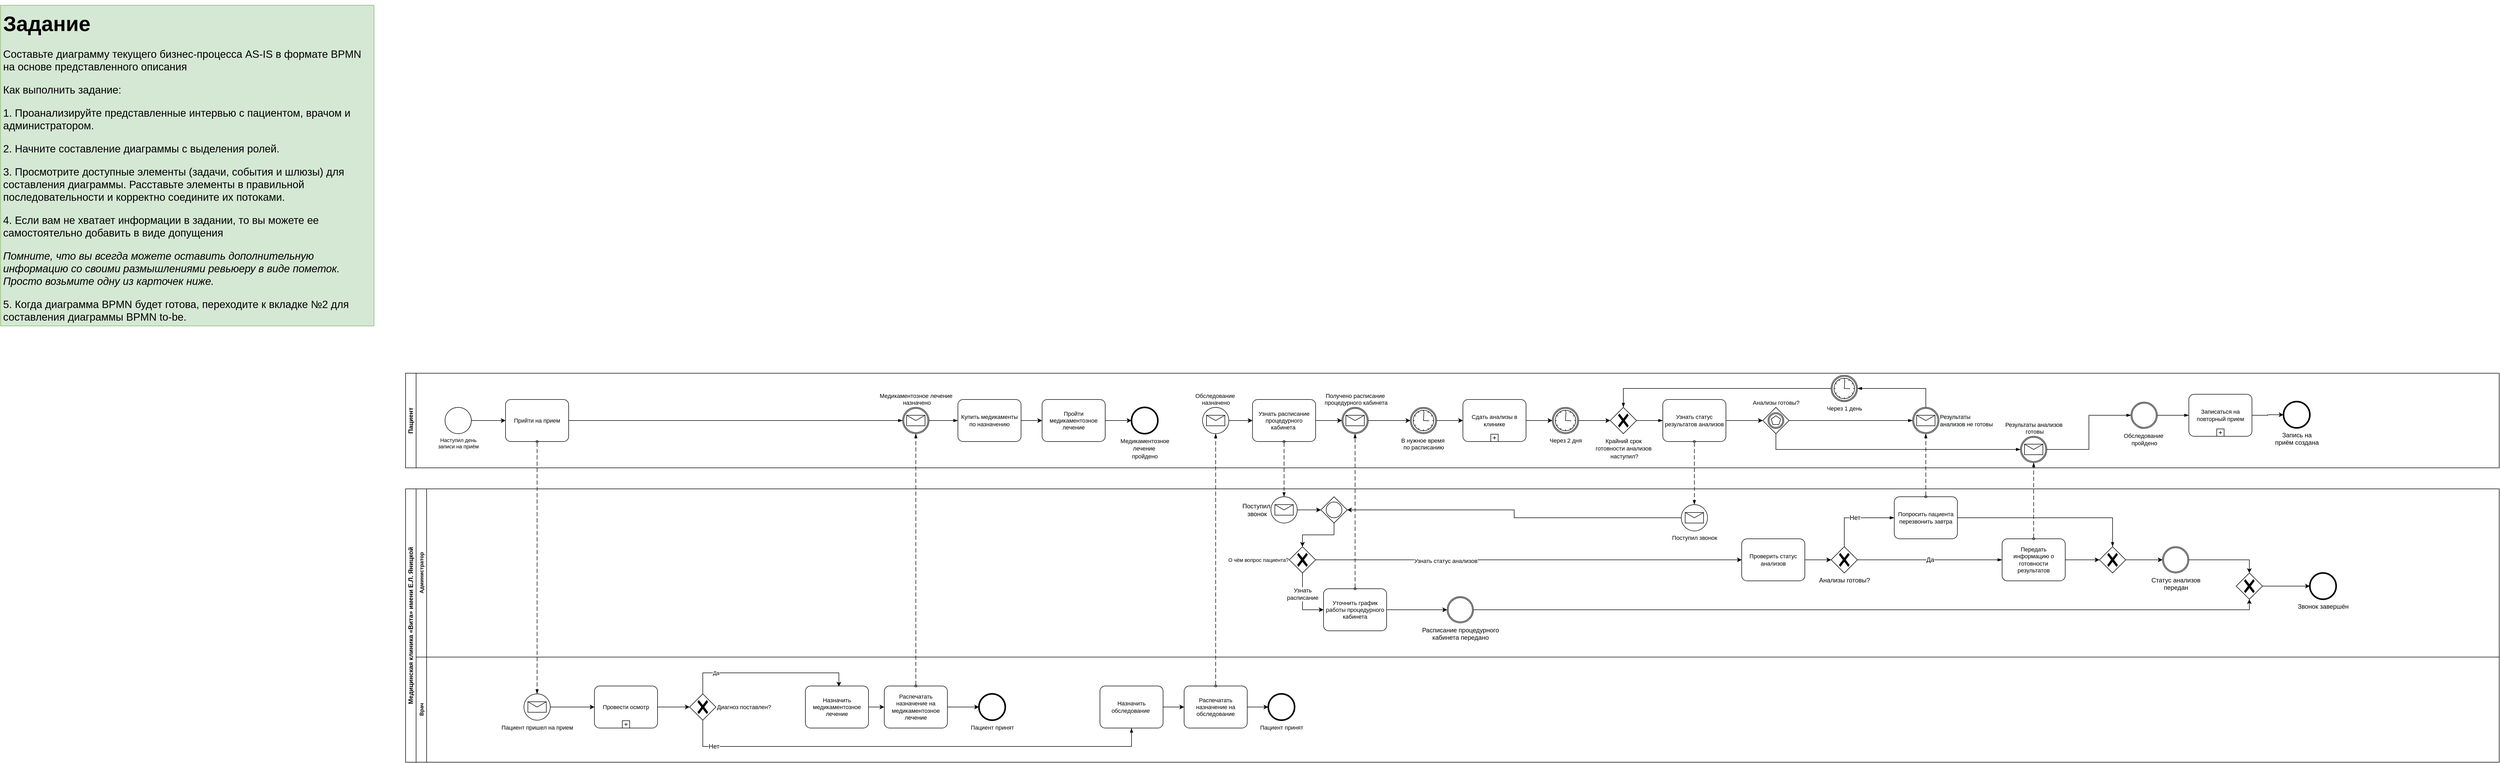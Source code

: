 <mxfile version="21.6.5" type="device" pages="2">
  <diagram id="fciP_W_ALSR1GF9K2H4_" name="BPMN as-is">
    <mxGraphModel dx="6007" dy="4199" grid="1" gridSize="10" guides="1" tooltips="1" connect="1" arrows="1" fold="1" page="1" pageScale="1" pageWidth="827" pageHeight="1169" math="0" shadow="0">
      <root>
        <mxCell id="0" />
        <mxCell id="1" parent="0" />
        <mxCell id="jozeFsrv44Ru9U__jrIt-1" value="&lt;h1&gt;&lt;font style=&quot;font-size: 40px;&quot;&gt;Задание&lt;/font&gt;&lt;/h1&gt;&lt;font style=&quot;font-size: 20px;&quot;&gt;Составьте диаграмму текущего бизнес-процесса AS-IS в формате BPMN на основе представленного описания&lt;br&gt;&lt;/font&gt;&lt;p style=&quot;font-size: 20px;&quot;&gt;&lt;font style=&quot;font-size: 20px;&quot;&gt;Как выполнить задание:&lt;/font&gt;&lt;/p&gt;&lt;p style=&quot;font-size: 20px;&quot;&gt;&lt;font style=&quot;font-size: 20px;&quot;&gt;1. Проанализируйте представленные интервью с пациентом, врачом и администратором.&amp;nbsp;&lt;/font&gt;&lt;/p&gt;&lt;span style=&quot;font-size: 20px;&quot;&gt;2. Начните составление диаграммы с выделения ролей.&lt;/span&gt;&lt;p style=&quot;font-size: 20px;&quot;&gt;3. Просмотрите доступные элементы (задачи, события и шлюзы) для составления диаграммы.&lt;span style=&quot;background-color: initial;&quot;&gt;&amp;nbsp;Расставьте элементы в правильной последовательности и корректно соедините их потоками.&lt;/span&gt;&lt;/p&gt;&lt;p style=&quot;font-size: 20px;&quot;&gt;&lt;font style=&quot;font-size: 20px;&quot;&gt;4. Если вам не хватает информации в задании, то вы можете ее самостоятельно добавить в виде допущения&lt;/font&gt;&lt;/p&gt;&lt;p style=&quot;font-size: 20px;&quot;&gt;&lt;i&gt;Помните, что вы всегда можете оставить дополнительную информацию со своими размышлениями ревьюеру в виде пометок. Просто возьмите одну из карточек ниже.&amp;nbsp;&lt;/i&gt;&lt;/p&gt;&lt;p style=&quot;font-size: 20px;&quot;&gt;&lt;font style=&quot;font-size: 20px;&quot;&gt;5. Когда диаграмма BPMN будет готова, переходите к вкладке №2 для составления диаграммы BPMN to-be.&lt;/font&gt;&lt;/p&gt;" style="text;html=1;strokeColor=#82b366;fillColor=#d5e8d4;spacing=5;spacingTop=-20;whiteSpace=wrap;overflow=hidden;rounded=0;fontSize=16;" parent="1" vertex="1">
          <mxGeometry x="-770" y="-1120" width="710" height="610" as="geometry" />
        </mxCell>
        <mxCell id="IdnZMxnS1Rqda_gSgM-b-1" value="Пациент" style="swimlane;startSize=20;horizontal=0;html=1;whiteSpace=wrap;" parent="1" vertex="1">
          <mxGeometry y="-420" width="3980" height="180" as="geometry" />
        </mxCell>
        <mxCell id="IdnZMxnS1Rqda_gSgM-b-7" value="" style="edgeStyle=orthogonalEdgeStyle;rounded=0;orthogonalLoop=1;jettySize=auto;html=1;fontSize=10;" parent="IdnZMxnS1Rqda_gSgM-b-1" source="z06Lk7gCF3U0c66Gr2mV-23" target="z06Lk7gCF3U0c66Gr2mV-22" edge="1">
          <mxGeometry relative="1" as="geometry" />
        </mxCell>
        <mxCell id="z06Lk7gCF3U0c66Gr2mV-23" value="Наступил день &lt;br style=&quot;font-size: 10px;&quot;&gt;записи на приём" style="points=[[0.145,0.145,0],[0.5,0,0],[0.855,0.145,0],[1,0.5,0],[0.855,0.855,0],[0.5,1,0],[0.145,0.855,0],[0,0.5,0]];shape=mxgraph.bpmn.event;html=1;verticalLabelPosition=bottom;labelBackgroundColor=#ffffff;verticalAlign=top;align=center;perimeter=ellipsePerimeter;outlineConnect=0;aspect=fixed;outline=standard;symbol=general;fontSize=10;" parent="IdnZMxnS1Rqda_gSgM-b-1" vertex="1">
          <mxGeometry x="75" y="65" width="50" height="50" as="geometry" />
        </mxCell>
        <mxCell id="z06Lk7gCF3U0c66Gr2mV-22" value="Прийти на прием" style="points=[[0.25,0,0],[0.5,0,0],[0.75,0,0],[1,0.25,0],[1,0.5,0],[1,0.75,0],[0.75,1,0],[0.5,1,0],[0.25,1,0],[0,0.75,0],[0,0.5,0],[0,0.25,0]];shape=mxgraph.bpmn.task;whiteSpace=wrap;rectStyle=rounded;size=10;taskMarker=abstract;fontSize=11;" parent="IdnZMxnS1Rqda_gSgM-b-1" vertex="1">
          <mxGeometry x="190" y="50" width="120" height="80" as="geometry" />
        </mxCell>
        <mxCell id="vYxDUjJa28USv8poC4iU-31" value="Медикаментозное&amp;nbsp;лечение&lt;br&gt;&amp;nbsp;назначено" style="points=[[0.145,0.145,0],[0.5,0,0],[0.855,0.145,0],[1,0.5,0],[0.855,0.855,0],[0.5,1,0],[0.145,0.855,0],[0,0.5,0]];shape=mxgraph.bpmn.event;html=1;verticalLabelPosition=top;labelBackgroundColor=#ffffff;verticalAlign=bottom;align=center;perimeter=ellipsePerimeter;outlineConnect=0;aspect=fixed;outline=catching;symbol=message;fontSize=11;labelPosition=center;perimeterSpacing=0;" parent="IdnZMxnS1Rqda_gSgM-b-1" vertex="1">
          <mxGeometry x="945" y="65" width="50" height="50" as="geometry" />
        </mxCell>
        <mxCell id="IdnZMxnS1Rqda_gSgM-b-17" value="" style="edgeStyle=elbowEdgeStyle;fontSize=12;html=1;endArrow=blockThin;endFill=1;rounded=0;exitX=1;exitY=0.5;exitDx=0;exitDy=0;exitPerimeter=0;entryX=0;entryY=0.5;entryDx=0;entryDy=0;entryPerimeter=0;" parent="IdnZMxnS1Rqda_gSgM-b-1" source="z06Lk7gCF3U0c66Gr2mV-22" target="vYxDUjJa28USv8poC4iU-31" edge="1">
          <mxGeometry width="160" relative="1" as="geometry">
            <mxPoint x="510" y="110" as="sourcePoint" />
            <mxPoint x="360" y="50" as="targetPoint" />
          </mxGeometry>
        </mxCell>
        <mxCell id="IdnZMxnS1Rqda_gSgM-b-20" value="" style="edgeStyle=orthogonalEdgeStyle;rounded=0;orthogonalLoop=1;jettySize=auto;html=1;fontSize=10;startArrow=none;startFill=0;" parent="IdnZMxnS1Rqda_gSgM-b-1" source="vYxDUjJa28USv8poC4iU-26" target="vYxDUjJa28USv8poC4iU-28" edge="1">
          <mxGeometry relative="1" as="geometry" />
        </mxCell>
        <mxCell id="vYxDUjJa28USv8poC4iU-26" value="Купить медикаменты по назначению" style="points=[[0.25,0,0],[0.5,0,0],[0.75,0,0],[1,0.25,0],[1,0.5,0],[1,0.75,0],[0.75,1,0],[0.5,1,0],[0.25,1,0],[0,0.75,0],[0,0.5,0],[0,0.25,0]];shape=mxgraph.bpmn.task;whiteSpace=wrap;rectStyle=rounded;size=10;html=1;taskMarker=abstract;fontSize=11;" parent="IdnZMxnS1Rqda_gSgM-b-1" vertex="1">
          <mxGeometry x="1050" y="50" width="120" height="80" as="geometry" />
        </mxCell>
        <mxCell id="IdnZMxnS1Rqda_gSgM-b-19" value="" style="edgeStyle=elbowEdgeStyle;fontSize=12;html=1;endArrow=blockThin;endFill=1;rounded=0;" parent="IdnZMxnS1Rqda_gSgM-b-1" source="vYxDUjJa28USv8poC4iU-31" target="vYxDUjJa28USv8poC4iU-26" edge="1">
          <mxGeometry width="160" relative="1" as="geometry">
            <mxPoint x="880" y="140" as="sourcePoint" />
            <mxPoint x="1040" y="140" as="targetPoint" />
          </mxGeometry>
        </mxCell>
        <mxCell id="IdnZMxnS1Rqda_gSgM-b-21" value="" style="edgeStyle=orthogonalEdgeStyle;rounded=0;orthogonalLoop=1;jettySize=auto;html=1;fontSize=10;startArrow=none;startFill=0;" parent="IdnZMxnS1Rqda_gSgM-b-1" source="vYxDUjJa28USv8poC4iU-28" target="vYxDUjJa28USv8poC4iU-27" edge="1">
          <mxGeometry relative="1" as="geometry" />
        </mxCell>
        <mxCell id="vYxDUjJa28USv8poC4iU-28" value="Пройти медикаментозное лечение" style="points=[[0.25,0,0],[0.5,0,0],[0.75,0,0],[1,0.25,0],[1,0.5,0],[1,0.75,0],[0.75,1,0],[0.5,1,0],[0.25,1,0],[0,0.75,0],[0,0.5,0],[0,0.25,0]];shape=mxgraph.bpmn.task;whiteSpace=wrap;rectStyle=rounded;size=10;html=1;taskMarker=abstract;fontSize=11;" parent="IdnZMxnS1Rqda_gSgM-b-1" vertex="1">
          <mxGeometry x="1210" y="50" width="120" height="80" as="geometry" />
        </mxCell>
        <mxCell id="vYxDUjJa28USv8poC4iU-27" value="&lt;font style=&quot;font-size: 11px;&quot;&gt;Медикаментозное &lt;br&gt;лечение&amp;nbsp;&lt;br&gt;пройдено&lt;br&gt;&lt;/font&gt;" style="points=[[0.145,0.145,0],[0.5,0,0],[0.855,0.145,0],[1,0.5,0],[0.855,0.855,0],[0.5,1,0],[0.145,0.855,0],[0,0.5,0]];shape=mxgraph.bpmn.event;html=1;verticalLabelPosition=bottom;labelBackgroundColor=#ffffff;verticalAlign=top;align=center;perimeter=ellipsePerimeter;outlineConnect=0;aspect=fixed;outline=end;symbol=terminate2;" parent="IdnZMxnS1Rqda_gSgM-b-1" vertex="1">
          <mxGeometry x="1380" y="65" width="50" height="50" as="geometry" />
        </mxCell>
        <mxCell id="IdnZMxnS1Rqda_gSgM-b-27" value="" style="edgeStyle=orthogonalEdgeStyle;rounded=0;orthogonalLoop=1;jettySize=auto;html=1;fontSize=10;startArrow=none;startFill=0;" parent="IdnZMxnS1Rqda_gSgM-b-1" source="vYxDUjJa28USv8poC4iU-32" target="vYxDUjJa28USv8poC4iU-29" edge="1">
          <mxGeometry relative="1" as="geometry" />
        </mxCell>
        <mxCell id="vYxDUjJa28USv8poC4iU-32" value="Обследование&amp;nbsp;&lt;br&gt;назначено" style="points=[[0.145,0.145,0],[0.5,0,0],[0.855,0.145,0],[1,0.5,0],[0.855,0.855,0],[0.5,1,0],[0.145,0.855,0],[0,0.5,0]];shape=mxgraph.bpmn.event;html=1;verticalLabelPosition=top;labelBackgroundColor=#ffffff;verticalAlign=bottom;align=center;perimeter=ellipsePerimeter;outlineConnect=0;aspect=fixed;outline=standard;symbol=message;fontSize=11;labelPosition=center;" parent="IdnZMxnS1Rqda_gSgM-b-1" vertex="1">
          <mxGeometry x="1515" y="65" width="50" height="50" as="geometry" />
        </mxCell>
        <mxCell id="IdnZMxnS1Rqda_gSgM-b-28" value="" style="edgeStyle=orthogonalEdgeStyle;rounded=0;orthogonalLoop=1;jettySize=auto;html=1;fontSize=10;startArrow=none;startFill=0;" parent="IdnZMxnS1Rqda_gSgM-b-1" source="vYxDUjJa28USv8poC4iU-29" target="vYxDUjJa28USv8poC4iU-33" edge="1">
          <mxGeometry relative="1" as="geometry" />
        </mxCell>
        <mxCell id="vYxDUjJa28USv8poC4iU-29" value="Узнать расписание процедурного кабинета&amp;nbsp;" style="points=[[0.25,0,0],[0.5,0,0],[0.75,0,0],[1,0.25,0],[1,0.5,0],[1,0.75,0],[0.75,1,0],[0.5,1,0],[0.25,1,0],[0,0.75,0],[0,0.5,0],[0,0.25,0]];shape=mxgraph.bpmn.task;whiteSpace=wrap;rectStyle=rounded;size=10;html=1;taskMarker=abstract;fontSize=11;" parent="IdnZMxnS1Rqda_gSgM-b-1" vertex="1">
          <mxGeometry x="1610" y="50" width="120" height="80" as="geometry" />
        </mxCell>
        <mxCell id="IdnZMxnS1Rqda_gSgM-b-32" value="" style="edgeStyle=orthogonalEdgeStyle;rounded=0;orthogonalLoop=1;jettySize=auto;html=1;fontSize=10;startArrow=none;startFill=0;" parent="IdnZMxnS1Rqda_gSgM-b-1" source="vYxDUjJa28USv8poC4iU-33" target="vYxDUjJa28USv8poC4iU-35" edge="1">
          <mxGeometry relative="1" as="geometry" />
        </mxCell>
        <mxCell id="vYxDUjJa28USv8poC4iU-33" value="Получено расписание&lt;br&gt;&amp;nbsp;процедурного кабинета" style="points=[[0.145,0.145,0],[0.5,0,0],[0.855,0.145,0],[1,0.5,0],[0.855,0.855,0],[0.5,1,0],[0.145,0.855,0],[0,0.5,0]];shape=mxgraph.bpmn.event;html=1;verticalLabelPosition=top;labelBackgroundColor=#ffffff;verticalAlign=bottom;align=center;perimeter=ellipsePerimeter;outlineConnect=0;aspect=fixed;outline=catching;symbol=message;fontSize=11;labelPosition=center;" parent="IdnZMxnS1Rqda_gSgM-b-1" vertex="1">
          <mxGeometry x="1780" y="65" width="50" height="50" as="geometry" />
        </mxCell>
        <mxCell id="IdnZMxnS1Rqda_gSgM-b-33" value="" style="edgeStyle=orthogonalEdgeStyle;rounded=0;orthogonalLoop=1;jettySize=auto;html=1;fontSize=10;startArrow=none;startFill=0;" parent="IdnZMxnS1Rqda_gSgM-b-1" source="vYxDUjJa28USv8poC4iU-35" target="vYxDUjJa28USv8poC4iU-36" edge="1">
          <mxGeometry relative="1" as="geometry" />
        </mxCell>
        <mxCell id="vYxDUjJa28USv8poC4iU-35" value="В нужное время&amp;nbsp;&lt;br&gt;по расписанию" style="points=[[0.145,0.145,0],[0.5,0,0],[0.855,0.145,0],[1,0.5,0],[0.855,0.855,0],[0.5,1,0],[0.145,0.855,0],[0,0.5,0]];shape=mxgraph.bpmn.event;html=1;verticalLabelPosition=bottom;labelBackgroundColor=#ffffff;verticalAlign=top;align=center;perimeter=ellipsePerimeter;outlineConnect=0;aspect=fixed;outline=catching;symbol=timer;fontSize=11;" parent="IdnZMxnS1Rqda_gSgM-b-1" vertex="1">
          <mxGeometry x="1910" y="65" width="50" height="50" as="geometry" />
        </mxCell>
        <mxCell id="IdnZMxnS1Rqda_gSgM-b-36" value="" style="edgeStyle=orthogonalEdgeStyle;rounded=0;orthogonalLoop=1;jettySize=auto;html=1;fontSize=18;startArrow=none;startFill=0;" parent="IdnZMxnS1Rqda_gSgM-b-1" source="vYxDUjJa28USv8poC4iU-36" target="vYxDUjJa28USv8poC4iU-34" edge="1">
          <mxGeometry relative="1" as="geometry" />
        </mxCell>
        <mxCell id="vYxDUjJa28USv8poC4iU-36" value="Сдать анализы в клинике" style="points=[[0.25,0,0],[0.5,0,0],[0.75,0,0],[1,0.25,0],[1,0.5,0],[1,0.75,0],[0.75,1,0],[0.5,1,0],[0.25,1,0],[0,0.75,0],[0,0.5,0],[0,0.25,0]];shape=mxgraph.bpmn.task;whiteSpace=wrap;rectStyle=rounded;size=10;html=1;taskMarker=abstract;isLoopSub=1;fontSize=11;" parent="IdnZMxnS1Rqda_gSgM-b-1" vertex="1">
          <mxGeometry x="2010" y="50" width="120" height="80" as="geometry" />
        </mxCell>
        <mxCell id="IdnZMxnS1Rqda_gSgM-b-37" value="" style="edgeStyle=orthogonalEdgeStyle;rounded=0;orthogonalLoop=1;jettySize=auto;html=1;fontSize=18;startArrow=none;startFill=0;entryX=0;entryY=0.5;entryDx=0;entryDy=0;entryPerimeter=0;" parent="IdnZMxnS1Rqda_gSgM-b-1" source="vYxDUjJa28USv8poC4iU-34" target="z06Lk7gCF3U0c66Gr2mV-16" edge="1">
          <mxGeometry relative="1" as="geometry">
            <mxPoint x="2270" y="50" as="targetPoint" />
          </mxGeometry>
        </mxCell>
        <mxCell id="vYxDUjJa28USv8poC4iU-34" value="Через 2 дня" style="points=[[0.145,0.145,0],[0.5,0,0],[0.855,0.145,0],[1,0.5,0],[0.855,0.855,0],[0.5,1,0],[0.145,0.855,0],[0,0.5,0]];shape=mxgraph.bpmn.event;html=1;verticalLabelPosition=bottom;labelBackgroundColor=#ffffff;verticalAlign=top;align=center;perimeter=ellipsePerimeter;outlineConnect=0;aspect=fixed;outline=catching;symbol=timer;fontSize=11;" parent="IdnZMxnS1Rqda_gSgM-b-1" vertex="1">
          <mxGeometry x="2180" y="65" width="50" height="50" as="geometry" />
        </mxCell>
        <mxCell id="IdnZMxnS1Rqda_gSgM-b-45" value="" style="edgeStyle=orthogonalEdgeStyle;rounded=0;orthogonalLoop=1;jettySize=auto;html=1;fontSize=15;startArrow=none;startFill=0;entryX=0;entryY=0.5;entryDx=0;entryDy=0;entryPerimeter=0;" parent="IdnZMxnS1Rqda_gSgM-b-1" source="vYxDUjJa28USv8poC4iU-30" target="vYxDUjJa28USv8poC4iU-24" edge="1">
          <mxGeometry relative="1" as="geometry">
            <mxPoint x="2570" y="100" as="targetPoint" />
          </mxGeometry>
        </mxCell>
        <mxCell id="vYxDUjJa28USv8poC4iU-30" value="Узнать статус результатов анализов" style="points=[[0.25,0,0],[0.5,0,0],[0.75,0,0],[1,0.25,0],[1,0.5,0],[1,0.75,0],[0.75,1,0],[0.5,1,0],[0.25,1,0],[0,0.75,0],[0,0.5,0],[0,0.25,0]];shape=mxgraph.bpmn.task;whiteSpace=wrap;rectStyle=rounded;size=10;html=1;taskMarker=abstract;fontSize=11;" parent="IdnZMxnS1Rqda_gSgM-b-1" vertex="1">
          <mxGeometry x="2390" y="50" width="120" height="80" as="geometry" />
        </mxCell>
        <mxCell id="IdnZMxnS1Rqda_gSgM-b-39" value="" style="edgeStyle=elbowEdgeStyle;fontSize=12;html=1;endArrow=blockThin;endFill=1;rounded=0;" parent="IdnZMxnS1Rqda_gSgM-b-1" source="z06Lk7gCF3U0c66Gr2mV-16" target="vYxDUjJa28USv8poC4iU-30" edge="1">
          <mxGeometry width="160" relative="1" as="geometry">
            <mxPoint x="2350" y="60" as="sourcePoint" />
            <mxPoint x="2440" y="30" as="targetPoint" />
          </mxGeometry>
        </mxCell>
        <mxCell id="vYxDUjJa28USv8poC4iU-21" value="&lt;span style=&quot;background-color: rgb(248, 249, 250);&quot;&gt;Результаты &lt;br&gt;анализов&amp;nbsp;&lt;/span&gt;не готовы" style="points=[[0.145,0.145,0],[0.5,0,0],[0.855,0.145,0],[1,0.5,0],[0.855,0.855,0],[0.5,1,0],[0.145,0.855,0],[0,0.5,0]];shape=mxgraph.bpmn.event;html=1;verticalLabelPosition=middle;labelBackgroundColor=#ffffff;verticalAlign=middle;align=left;perimeter=ellipsePerimeter;outlineConnect=0;aspect=fixed;outline=catching;symbol=message;fontSize=11;labelPosition=right;" parent="IdnZMxnS1Rqda_gSgM-b-1" vertex="1">
          <mxGeometry x="2865" y="65" width="50" height="50" as="geometry" />
        </mxCell>
        <mxCell id="vYxDUjJa28USv8poC4iU-23" value="&lt;span style=&quot;background-color: rgb(248, 249, 250);&quot;&gt;Результаты анализов&lt;br&gt;&lt;/span&gt;&amp;nbsp;готовы" style="points=[[0.145,0.145,0],[0.5,0,0],[0.855,0.145,0],[1,0.5,0],[0.855,0.855,0],[0.5,1,0],[0.145,0.855,0],[0,0.5,0]];shape=mxgraph.bpmn.event;html=1;verticalLabelPosition=top;labelBackgroundColor=#ffffff;verticalAlign=bottom;align=center;perimeter=ellipsePerimeter;outlineConnect=0;aspect=fixed;outline=catching;symbol=message;fontSize=11;labelPosition=center;" parent="IdnZMxnS1Rqda_gSgM-b-1" vertex="1">
          <mxGeometry x="3070" y="120" width="50" height="50" as="geometry" />
        </mxCell>
        <mxCell id="IdnZMxnS1Rqda_gSgM-b-47" value="" style="edgeStyle=elbowEdgeStyle;fontSize=12;html=1;endArrow=blockThin;endFill=1;rounded=0;entryX=0;entryY=0.5;entryDx=0;entryDy=0;entryPerimeter=0;exitX=1;exitY=0.5;exitDx=0;exitDy=0;exitPerimeter=0;" parent="IdnZMxnS1Rqda_gSgM-b-1" source="vYxDUjJa28USv8poC4iU-24" target="vYxDUjJa28USv8poC4iU-21" edge="1">
          <mxGeometry width="160" relative="1" as="geometry">
            <mxPoint x="2660" y="100" as="sourcePoint" />
            <mxPoint x="2800" y="90" as="targetPoint" />
          </mxGeometry>
        </mxCell>
        <mxCell id="z06Lk7gCF3U0c66Gr2mV-16" value="&lt;font style=&quot;font-size: 11px;&quot;&gt;Крайний срок &lt;br&gt;готовности анализов&lt;br&gt;&amp;nbsp;наступил?&lt;/font&gt;" style="points=[[0.25,0.25,0],[0.5,0,0],[0.75,0.25,0],[1,0.5,0],[0.75,0.75,0],[0.5,1,0],[0.25,0.75,0],[0,0.5,0]];shape=mxgraph.bpmn.gateway2;html=1;verticalLabelPosition=bottom;labelBackgroundColor=#ffffff;verticalAlign=top;align=center;perimeter=rhombusPerimeter;outlineConnect=0;outline=none;symbol=none;gwType=exclusive;" parent="IdnZMxnS1Rqda_gSgM-b-1" vertex="1">
          <mxGeometry x="2290" y="65" width="50" height="50" as="geometry" />
        </mxCell>
        <mxCell id="IdnZMxnS1Rqda_gSgM-b-48" value="" style="edgeStyle=elbowEdgeStyle;fontSize=12;html=1;endArrow=blockThin;endFill=1;rounded=0;entryX=0.5;entryY=0;entryDx=0;entryDy=0;entryPerimeter=0;exitX=0;exitY=0.5;exitDx=0;exitDy=0;exitPerimeter=0;" parent="IdnZMxnS1Rqda_gSgM-b-1" source="vYxDUjJa28USv8poC4iU-22" target="z06Lk7gCF3U0c66Gr2mV-16" edge="1">
          <mxGeometry width="160" relative="1" as="geometry">
            <mxPoint x="2420" y="20" as="sourcePoint" />
            <mxPoint x="2910" y="30" as="targetPoint" />
            <Array as="points">
              <mxPoint x="2315" y="50" />
            </Array>
          </mxGeometry>
        </mxCell>
        <mxCell id="vYxDUjJa28USv8poC4iU-22" value="Через 1 день" style="points=[[0.145,0.145,0],[0.5,0,0],[0.855,0.145,0],[1,0.5,0],[0.855,0.855,0],[0.5,1,0],[0.145,0.855,0],[0,0.5,0]];shape=mxgraph.bpmn.event;html=1;verticalLabelPosition=bottom;labelBackgroundColor=#ffffff;verticalAlign=top;align=center;perimeter=ellipsePerimeter;outlineConnect=0;aspect=fixed;outline=catching;symbol=timer;fontSize=11;" parent="IdnZMxnS1Rqda_gSgM-b-1" vertex="1">
          <mxGeometry x="2710" y="4" width="50" height="50" as="geometry" />
        </mxCell>
        <mxCell id="IdnZMxnS1Rqda_gSgM-b-49" value="" style="edgeStyle=elbowEdgeStyle;fontSize=12;html=1;endArrow=blockThin;endFill=1;rounded=0;entryX=1;entryY=0.5;entryDx=0;entryDy=0;entryPerimeter=0;exitX=0.5;exitY=0;exitDx=0;exitDy=0;exitPerimeter=0;" parent="IdnZMxnS1Rqda_gSgM-b-1" source="vYxDUjJa28USv8poC4iU-21" target="vYxDUjJa28USv8poC4iU-22" edge="1">
          <mxGeometry width="160" relative="1" as="geometry">
            <mxPoint x="2850" y="40" as="sourcePoint" />
            <mxPoint x="3010" y="40" as="targetPoint" />
            <Array as="points">
              <mxPoint x="2890" y="50" />
            </Array>
          </mxGeometry>
        </mxCell>
        <mxCell id="IdnZMxnS1Rqda_gSgM-b-51" value="" style="edgeStyle=elbowEdgeStyle;fontSize=12;html=1;endArrow=blockThin;endFill=1;rounded=0;entryX=0;entryY=0.5;entryDx=0;entryDy=0;entryPerimeter=0;exitX=0.5;exitY=1;exitDx=0;exitDy=0;exitPerimeter=0;" parent="IdnZMxnS1Rqda_gSgM-b-1" source="vYxDUjJa28USv8poC4iU-24" target="vYxDUjJa28USv8poC4iU-23" edge="1">
          <mxGeometry width="160" relative="1" as="geometry">
            <mxPoint x="2600" y="130" as="sourcePoint" />
            <mxPoint x="2830" y="140" as="targetPoint" />
            <Array as="points">
              <mxPoint x="2605" y="130" />
            </Array>
          </mxGeometry>
        </mxCell>
        <mxCell id="vYxDUjJa28USv8poC4iU-24" value="&lt;font style=&quot;font-size: 11px;&quot;&gt;Анализы готовы?&lt;/font&gt;" style="points=[[0.25,0.25,0],[0.5,0,0],[0.75,0.25,0],[1,0.5,0],[0.75,0.75,0],[0.5,1,0],[0.25,0.75,0],[0,0.5,0]];shape=mxgraph.bpmn.gateway2;html=1;verticalLabelPosition=top;labelBackgroundColor=#ffffff;verticalAlign=bottom;align=center;perimeter=rhombusPerimeter;outlineConnect=0;outline=boundInt;symbol=multiple;labelPosition=center;" parent="IdnZMxnS1Rqda_gSgM-b-1" vertex="1">
          <mxGeometry x="2580" y="65" width="50" height="50" as="geometry" />
        </mxCell>
        <mxCell id="IdnZMxnS1Rqda_gSgM-b-57" value="" style="edgeStyle=orthogonalEdgeStyle;rounded=0;orthogonalLoop=1;jettySize=auto;html=1;fontSize=15;startArrow=none;startFill=0;" parent="IdnZMxnS1Rqda_gSgM-b-1" source="vYxDUjJa28USv8poC4iU-25" target="z06Lk7gCF3U0c66Gr2mV-19" edge="1">
          <mxGeometry relative="1" as="geometry" />
        </mxCell>
        <mxCell id="vYxDUjJa28USv8poC4iU-25" value="Записаться на повторный прием" style="points=[[0.25,0,0],[0.5,0,0],[0.75,0,0],[1,0.25,0],[1,0.5,0],[1,0.75,0],[0.75,1,0],[0.5,1,0],[0.25,1,0],[0,0.75,0],[0,0.5,0],[0,0.25,0]];shape=mxgraph.bpmn.task;whiteSpace=wrap;rectStyle=rounded;size=10;html=1;taskMarker=abstract;isLoopSub=1;fontSize=11;" parent="IdnZMxnS1Rqda_gSgM-b-1" vertex="1">
          <mxGeometry x="3390" y="40" width="120" height="80" as="geometry" />
        </mxCell>
        <mxCell id="IdnZMxnS1Rqda_gSgM-b-52" value="" style="edgeStyle=elbowEdgeStyle;fontSize=12;html=1;endArrow=blockThin;endFill=1;rounded=0;exitX=1;exitY=0.5;exitDx=0;exitDy=0;exitPerimeter=0;entryX=0;entryY=0.5;entryDx=0;entryDy=0;entryPerimeter=0;" parent="IdnZMxnS1Rqda_gSgM-b-1" source="vYxDUjJa28USv8poC4iU-23" target="vYxDUjJa28USv8poC4iU-20" edge="1">
          <mxGeometry width="160" relative="1" as="geometry">
            <mxPoint x="3120" y="150" as="sourcePoint" />
            <mxPoint x="3260" y="70" as="targetPoint" />
          </mxGeometry>
        </mxCell>
        <mxCell id="vYxDUjJa28USv8poC4iU-20" value="&lt;font style=&quot;font-size: 11px;&quot;&gt;Обследование&amp;nbsp;&lt;br&gt;пройдено&lt;br&gt;&lt;/font&gt;" style="points=[[0.145,0.145,0],[0.5,0,0],[0.855,0.145,0],[1,0.5,0],[0.855,0.855,0],[0.5,1,0],[0.145,0.855,0],[0,0.5,0]];shape=mxgraph.bpmn.event;html=1;verticalLabelPosition=bottom;labelBackgroundColor=#ffffff;verticalAlign=top;align=center;perimeter=ellipsePerimeter;outlineConnect=0;aspect=fixed;outline=boundInt;symbol=terminate2;" parent="IdnZMxnS1Rqda_gSgM-b-1" vertex="1">
          <mxGeometry x="3280" y="55" width="50" height="50" as="geometry" />
        </mxCell>
        <mxCell id="IdnZMxnS1Rqda_gSgM-b-56" value="" style="edgeStyle=elbowEdgeStyle;fontSize=12;html=1;endArrow=blockThin;endFill=1;rounded=0;exitX=1;exitY=0.5;exitDx=0;exitDy=0;exitPerimeter=0;entryX=0;entryY=0.5;entryDx=0;entryDy=0;entryPerimeter=0;" parent="IdnZMxnS1Rqda_gSgM-b-1" source="vYxDUjJa28USv8poC4iU-20" target="vYxDUjJa28USv8poC4iU-25" edge="1">
          <mxGeometry width="160" relative="1" as="geometry">
            <mxPoint x="3300" y="20" as="sourcePoint" />
            <mxPoint x="3460" y="20" as="targetPoint" />
          </mxGeometry>
        </mxCell>
        <mxCell id="z06Lk7gCF3U0c66Gr2mV-19" value="Запись на &lt;br&gt;приём создана" style="points=[[0.145,0.145,0],[0.5,0,0],[0.855,0.145,0],[1,0.5,0],[0.855,0.855,0],[0.5,1,0],[0.145,0.855,0],[0,0.5,0]];shape=mxgraph.bpmn.event;html=1;verticalLabelPosition=bottom;labelBackgroundColor=#ffffff;verticalAlign=top;align=center;perimeter=ellipsePerimeter;outlineConnect=0;aspect=fixed;outline=end;symbol=general;" parent="IdnZMxnS1Rqda_gSgM-b-1" vertex="1">
          <mxGeometry x="3570" y="54" width="50" height="50" as="geometry" />
        </mxCell>
        <mxCell id="IdnZMxnS1Rqda_gSgM-b-2" value="&lt;span style=&quot;background-color: rgb(251, 251, 251);&quot;&gt;Медицинская клиника&amp;nbsp;&lt;/span&gt;&lt;span style=&quot;border-color: var(--border-color); background-color: rgb(251, 251, 251); text-align: start; fill: rgb(144, 101, 176);&quot; data-reactroot=&quot;&quot; class=&quot;notion-enable-hover&quot; data-token-index=&quot;0&quot;&gt;«Вита» имени Е.Л. Яницкой&lt;/span&gt;" style="swimlane;html=1;childLayout=stackLayout;resizeParent=1;resizeParentMax=0;horizontal=0;startSize=20;horizontalStack=0;whiteSpace=wrap;" parent="1" vertex="1">
          <mxGeometry y="-200" width="3980" height="520" as="geometry" />
        </mxCell>
        <mxCell id="IdnZMxnS1Rqda_gSgM-b-6" value="Администратор" style="swimlane;html=1;startSize=20;horizontal=0;fontSize=10;" parent="IdnZMxnS1Rqda_gSgM-b-2" vertex="1">
          <mxGeometry x="20" width="3960" height="320" as="geometry" />
        </mxCell>
        <mxCell id="IdnZMxnS1Rqda_gSgM-b-30" value="" style="edgeStyle=orthogonalEdgeStyle;rounded=0;orthogonalLoop=1;jettySize=auto;html=1;fontSize=10;startArrow=none;startFill=0;" parent="IdnZMxnS1Rqda_gSgM-b-6" source="vYxDUjJa28USv8poC4iU-2" target="lyHiHrtcFeHxre6jff14-16" edge="1">
          <mxGeometry relative="1" as="geometry">
            <mxPoint x="1700" y="50" as="targetPoint" />
          </mxGeometry>
        </mxCell>
        <mxCell id="vYxDUjJa28USv8poC4iU-2" value="Поступил&lt;br&gt;&amp;nbsp;звонок &amp;nbsp;" style="points=[[0.145,0.145,0],[0.5,0,0],[0.855,0.145,0],[1,0.5,0],[0.855,0.855,0],[0.5,1,0],[0.145,0.855,0],[0,0.5,0]];shape=mxgraph.bpmn.event;html=1;verticalLabelPosition=middle;labelBackgroundColor=#ffffff;verticalAlign=middle;align=right;perimeter=ellipsePerimeter;outlineConnect=0;aspect=fixed;outline=standard;symbol=message;labelPosition=left;" parent="IdnZMxnS1Rqda_gSgM-b-6" vertex="1">
          <mxGeometry x="1625" y="15" width="50" height="50" as="geometry" />
        </mxCell>
        <mxCell id="IdnZMxnS1Rqda_gSgM-b-35" value="" style="edgeStyle=orthogonalEdgeStyle;rounded=0;orthogonalLoop=1;jettySize=auto;html=1;fontSize=18;startArrow=none;startFill=0;" parent="IdnZMxnS1Rqda_gSgM-b-6" source="vYxDUjJa28USv8poC4iU-3" edge="1">
          <mxGeometry relative="1" as="geometry">
            <mxPoint x="1960" y="230" as="targetPoint" />
          </mxGeometry>
        </mxCell>
        <mxCell id="vYxDUjJa28USv8poC4iU-3" value="Уточнить график работы процедурного кабинета" style="points=[[0.25,0,0],[0.5,0,0],[0.75,0,0],[1,0.25,0],[1,0.5,0],[1,0.75,0],[0.75,1,0],[0.5,1,0],[0.25,1,0],[0,0.75,0],[0,0.5,0],[0,0.25,0]];shape=mxgraph.bpmn.task;whiteSpace=wrap;rectStyle=rounded;size=10;html=1;taskMarker=abstract;fontSize=11;" parent="IdnZMxnS1Rqda_gSgM-b-6" vertex="1">
          <mxGeometry x="1725" y="190" width="120" height="80" as="geometry" />
        </mxCell>
        <mxCell id="IdnZMxnS1Rqda_gSgM-b-40" value="" style="edgeStyle=orthogonalEdgeStyle;rounded=0;orthogonalLoop=1;jettySize=auto;html=1;fontSize=15;startArrow=none;startFill=0;entryX=1;entryY=0.5;entryDx=0;entryDy=0;entryPerimeter=0;" parent="IdnZMxnS1Rqda_gSgM-b-6" source="vYxDUjJa28USv8poC4iU-5" target="lyHiHrtcFeHxre6jff14-16" edge="1">
          <mxGeometry relative="1" as="geometry">
            <mxPoint x="1810" y="50" as="targetPoint" />
          </mxGeometry>
        </mxCell>
        <mxCell id="vYxDUjJa28USv8poC4iU-5" value="Поступил звонок" style="points=[[0.145,0.145,0],[0.5,0,0],[0.855,0.145,0],[1,0.5,0],[0.855,0.855,0],[0.5,1,0],[0.145,0.855,0],[0,0.5,0]];shape=mxgraph.bpmn.event;html=1;verticalLabelPosition=bottom;labelBackgroundColor=#ffffff;verticalAlign=top;align=center;perimeter=ellipsePerimeter;outlineConnect=0;aspect=fixed;outline=standard;symbol=message;fontSize=11;" parent="IdnZMxnS1Rqda_gSgM-b-6" vertex="1">
          <mxGeometry x="2405" y="30" width="50" height="50" as="geometry" />
        </mxCell>
        <mxCell id="IdnZMxnS1Rqda_gSgM-b-41" value="" style="edgeStyle=orthogonalEdgeStyle;rounded=0;orthogonalLoop=1;jettySize=auto;html=1;fontSize=15;startArrow=none;startFill=0;entryX=0;entryY=0.5;entryDx=0;entryDy=0;entryPerimeter=0;" parent="IdnZMxnS1Rqda_gSgM-b-6" source="vYxDUjJa28USv8poC4iU-4" target="vYxDUjJa28USv8poC4iU-6" edge="1">
          <mxGeometry relative="1" as="geometry">
            <mxPoint x="2680" y="150" as="targetPoint" />
          </mxGeometry>
        </mxCell>
        <mxCell id="vYxDUjJa28USv8poC4iU-4" value="Проверить статус анализов" style="points=[[0.25,0,0],[0.5,0,0],[0.75,0,0],[1,0.25,0],[1,0.5,0],[1,0.75,0],[0.75,1,0],[0.5,1,0],[0.25,1,0],[0,0.75,0],[0,0.5,0],[0,0.25,0]];shape=mxgraph.bpmn.task;whiteSpace=wrap;rectStyle=rounded;size=10;html=1;taskMarker=abstract;fontSize=11;" parent="IdnZMxnS1Rqda_gSgM-b-6" vertex="1">
          <mxGeometry x="2520" y="95" width="120" height="80" as="geometry" />
        </mxCell>
        <mxCell id="IdnZMxnS1Rqda_gSgM-b-42" value="Нет" style="edgeStyle=elbowEdgeStyle;fontSize=12;html=1;endArrow=blockThin;endFill=1;rounded=0;entryX=0;entryY=0.5;entryDx=0;entryDy=0;entryPerimeter=0;exitX=0.5;exitY=0;exitDx=0;exitDy=0;exitPerimeter=0;" parent="IdnZMxnS1Rqda_gSgM-b-6" source="vYxDUjJa28USv8poC4iU-6" target="vYxDUjJa28USv8poC4iU-7" edge="1">
          <mxGeometry width="160" relative="1" as="geometry">
            <mxPoint x="2700" y="90" as="sourcePoint" />
            <mxPoint x="2810" y="60" as="targetPoint" />
            <Array as="points">
              <mxPoint x="2715" y="80" />
            </Array>
          </mxGeometry>
        </mxCell>
        <mxCell id="vYxDUjJa28USv8poC4iU-7" value="Попросить пациента перезвонить завтра" style="points=[[0.25,0,0],[0.5,0,0],[0.75,0,0],[1,0.25,0],[1,0.5,0],[1,0.75,0],[0.75,1,0],[0.5,1,0],[0.25,1,0],[0,0.75,0],[0,0.5,0],[0,0.25,0]];shape=mxgraph.bpmn.task;whiteSpace=wrap;rectStyle=rounded;size=10;html=1;taskMarker=abstract;fontSize=11;" parent="IdnZMxnS1Rqda_gSgM-b-6" vertex="1">
          <mxGeometry x="2810" y="15" width="120" height="80" as="geometry" />
        </mxCell>
        <mxCell id="IdnZMxnS1Rqda_gSgM-b-54" value="" style="edgeStyle=orthogonalEdgeStyle;rounded=0;orthogonalLoop=1;jettySize=auto;html=1;fontSize=15;startArrow=none;startFill=0;" parent="IdnZMxnS1Rqda_gSgM-b-6" source="vYxDUjJa28USv8poC4iU-8" target="IdnZMxnS1Rqda_gSgM-b-53" edge="1">
          <mxGeometry relative="1" as="geometry" />
        </mxCell>
        <mxCell id="vYxDUjJa28USv8poC4iU-8" value="Передать информацию о готовности результатов" style="points=[[0.25,0,0],[0.5,0,0],[0.75,0,0],[1,0.25,0],[1,0.5,0],[1,0.75,0],[0.75,1,0],[0.5,1,0],[0.25,1,0],[0,0.75,0],[0,0.5,0],[0,0.25,0]];shape=mxgraph.bpmn.task;whiteSpace=wrap;rectStyle=rounded;size=10;html=1;taskMarker=abstract;fontSize=11;" parent="IdnZMxnS1Rqda_gSgM-b-6" vertex="1">
          <mxGeometry x="3015" y="95" width="120" height="80" as="geometry" />
        </mxCell>
        <mxCell id="IdnZMxnS1Rqda_gSgM-b-43" value="Да" style="edgeStyle=elbowEdgeStyle;fontSize=12;html=1;endArrow=blockThin;endFill=1;rounded=0;entryX=0;entryY=0.5;entryDx=0;entryDy=0;entryPerimeter=0;exitX=1;exitY=0.5;exitDx=0;exitDy=0;exitPerimeter=0;" parent="IdnZMxnS1Rqda_gSgM-b-6" source="vYxDUjJa28USv8poC4iU-6" target="vYxDUjJa28USv8poC4iU-8" edge="1">
          <mxGeometry width="160" relative="1" as="geometry">
            <mxPoint x="2790" y="140" as="sourcePoint" />
            <mxPoint x="2890" y="170" as="targetPoint" />
          </mxGeometry>
        </mxCell>
        <mxCell id="vYxDUjJa28USv8poC4iU-6" value="&lt;font style=&quot;font-size: 12px;&quot;&gt;Анализы готовы?&lt;/font&gt;" style="points=[[0.25,0.25,0],[0.5,0,0],[0.75,0.25,0],[1,0.5,0],[0.75,0.75,0],[0.5,1,0],[0.25,0.75,0],[0,0.5,0]];shape=mxgraph.bpmn.gateway2;html=1;verticalLabelPosition=bottom;labelBackgroundColor=#ffffff;verticalAlign=top;align=center;perimeter=rhombusPerimeter;outlineConnect=0;outline=none;symbol=none;gwType=exclusive;fontSize=10;labelPosition=center;" parent="IdnZMxnS1Rqda_gSgM-b-6" vertex="1">
          <mxGeometry x="2690" y="110" width="50" height="50" as="geometry" />
        </mxCell>
        <mxCell id="IdnZMxnS1Rqda_gSgM-b-60" value="" style="edgeStyle=orthogonalEdgeStyle;rounded=0;orthogonalLoop=1;jettySize=auto;html=1;fontSize=15;startArrow=none;startFill=0;" parent="IdnZMxnS1Rqda_gSgM-b-6" source="IdnZMxnS1Rqda_gSgM-b-53" target="IdnZMxnS1Rqda_gSgM-b-58" edge="1">
          <mxGeometry relative="1" as="geometry" />
        </mxCell>
        <mxCell id="IdnZMxnS1Rqda_gSgM-b-53" value="" style="points=[[0.25,0.25,0],[0.5,0,0],[0.75,0.25,0],[1,0.5,0],[0.75,0.75,0],[0.5,1,0],[0.25,0.75,0],[0,0.5,0]];shape=mxgraph.bpmn.gateway2;html=1;verticalLabelPosition=bottom;labelBackgroundColor=#ffffff;verticalAlign=top;align=center;perimeter=rhombusPerimeter;outlineConnect=0;outline=none;symbol=none;gwType=exclusive;fontSize=10;labelPosition=center;" parent="IdnZMxnS1Rqda_gSgM-b-6" vertex="1">
          <mxGeometry x="3200" y="110" width="50" height="50" as="geometry" />
        </mxCell>
        <mxCell id="IdnZMxnS1Rqda_gSgM-b-55" value="" style="edgeStyle=elbowEdgeStyle;fontSize=12;html=1;endArrow=blockThin;endFill=1;rounded=0;exitX=1;exitY=0.5;exitDx=0;exitDy=0;exitPerimeter=0;entryX=0.5;entryY=0;entryDx=0;entryDy=0;entryPerimeter=0;" parent="IdnZMxnS1Rqda_gSgM-b-6" source="vYxDUjJa28USv8poC4iU-7" target="IdnZMxnS1Rqda_gSgM-b-53" edge="1">
          <mxGeometry width="160" relative="1" as="geometry">
            <mxPoint x="3210" y="40" as="sourcePoint" />
            <mxPoint x="3370" y="40" as="targetPoint" />
            <Array as="points">
              <mxPoint x="3225" y="80" />
            </Array>
          </mxGeometry>
        </mxCell>
        <mxCell id="lyHiHrtcFeHxre6jff14-7" style="edgeStyle=orthogonalEdgeStyle;rounded=0;orthogonalLoop=1;jettySize=auto;html=1;entryX=0.5;entryY=0;entryDx=0;entryDy=0;entryPerimeter=0;" parent="IdnZMxnS1Rqda_gSgM-b-6" source="IdnZMxnS1Rqda_gSgM-b-58" target="lyHiHrtcFeHxre6jff14-4" edge="1">
          <mxGeometry relative="1" as="geometry" />
        </mxCell>
        <mxCell id="IdnZMxnS1Rqda_gSgM-b-58" value="Статус анализов &lt;br&gt;передан" style="points=[[0.145,0.145,0],[0.5,0,0],[0.855,0.145,0],[1,0.5,0],[0.855,0.855,0],[0.5,1,0],[0.145,0.855,0],[0,0.5,0]];shape=mxgraph.bpmn.event;html=1;verticalLabelPosition=bottom;labelBackgroundColor=#ffffff;verticalAlign=top;align=center;perimeter=ellipsePerimeter;outlineConnect=0;aspect=fixed;outline=catching;symbol=general;" parent="IdnZMxnS1Rqda_gSgM-b-6" vertex="1">
          <mxGeometry x="3320" y="110" width="50" height="50" as="geometry" />
        </mxCell>
        <mxCell id="lyHiHrtcFeHxre6jff14-8" style="edgeStyle=orthogonalEdgeStyle;rounded=0;orthogonalLoop=1;jettySize=auto;html=1;entryX=0.5;entryY=1;entryDx=0;entryDy=0;entryPerimeter=0;" parent="IdnZMxnS1Rqda_gSgM-b-6" source="lyHiHrtcFeHxre6jff14-3" target="lyHiHrtcFeHxre6jff14-4" edge="1">
          <mxGeometry relative="1" as="geometry" />
        </mxCell>
        <mxCell id="lyHiHrtcFeHxre6jff14-3" value="Расписание процедурного &lt;br&gt;кабинета передано" style="points=[[0.145,0.145,0],[0.5,0,0],[0.855,0.145,0],[1,0.5,0],[0.855,0.855,0],[0.5,1,0],[0.145,0.855,0],[0,0.5,0]];shape=mxgraph.bpmn.event;html=1;verticalLabelPosition=bottom;labelBackgroundColor=#ffffff;verticalAlign=top;align=center;perimeter=ellipsePerimeter;outlineConnect=0;aspect=fixed;outline=catching;symbol=general;" parent="IdnZMxnS1Rqda_gSgM-b-6" vertex="1">
          <mxGeometry x="1960" y="205" width="50" height="50" as="geometry" />
        </mxCell>
        <mxCell id="lyHiHrtcFeHxre6jff14-6" style="edgeStyle=orthogonalEdgeStyle;rounded=0;orthogonalLoop=1;jettySize=auto;html=1;entryX=0;entryY=0.5;entryDx=0;entryDy=0;entryPerimeter=0;" parent="IdnZMxnS1Rqda_gSgM-b-6" source="lyHiHrtcFeHxre6jff14-4" target="lyHiHrtcFeHxre6jff14-5" edge="1">
          <mxGeometry relative="1" as="geometry" />
        </mxCell>
        <mxCell id="lyHiHrtcFeHxre6jff14-4" value="" style="points=[[0.25,0.25,0],[0.5,0,0],[0.75,0.25,0],[1,0.5,0],[0.75,0.75,0],[0.5,1,0],[0.25,0.75,0],[0,0.5,0]];shape=mxgraph.bpmn.gateway2;html=1;verticalLabelPosition=bottom;labelBackgroundColor=#ffffff;verticalAlign=top;align=center;perimeter=rhombusPerimeter;outlineConnect=0;outline=none;symbol=none;gwType=exclusive;fontSize=10;labelPosition=center;" parent="IdnZMxnS1Rqda_gSgM-b-6" vertex="1">
          <mxGeometry x="3460" y="160" width="50" height="50" as="geometry" />
        </mxCell>
        <mxCell id="lyHiHrtcFeHxre6jff14-5" value="Звонок завершён" style="points=[[0.145,0.145,0],[0.5,0,0],[0.855,0.145,0],[1,0.5,0],[0.855,0.855,0],[0.5,1,0],[0.145,0.855,0],[0,0.5,0]];shape=mxgraph.bpmn.event;html=1;verticalLabelPosition=bottom;labelBackgroundColor=#ffffff;verticalAlign=top;align=center;perimeter=ellipsePerimeter;outlineConnect=0;aspect=fixed;outline=end;symbol=general;" parent="IdnZMxnS1Rqda_gSgM-b-6" vertex="1">
          <mxGeometry x="3600" y="160" width="50" height="50" as="geometry" />
        </mxCell>
        <mxCell id="lyHiHrtcFeHxre6jff14-14" style="edgeStyle=orthogonalEdgeStyle;rounded=0;orthogonalLoop=1;jettySize=auto;html=1;entryX=0.5;entryY=0;entryDx=0;entryDy=0;entryPerimeter=0;exitX=0.5;exitY=1;exitDx=0;exitDy=0;exitPerimeter=0;" parent="IdnZMxnS1Rqda_gSgM-b-6" source="lyHiHrtcFeHxre6jff14-16" target="lyHiHrtcFeHxre6jff14-10" edge="1">
          <mxGeometry relative="1" as="geometry">
            <mxPoint x="1750" y="80" as="sourcePoint" />
          </mxGeometry>
        </mxCell>
        <mxCell id="lyHiHrtcFeHxre6jff14-11" value="Узнать &lt;br&gt;расписание" style="edgeStyle=orthogonalEdgeStyle;rounded=0;orthogonalLoop=1;jettySize=auto;html=1;entryX=0;entryY=0.5;entryDx=0;entryDy=0;entryPerimeter=0;exitX=0.5;exitY=1;exitDx=0;exitDy=0;exitPerimeter=0;" parent="IdnZMxnS1Rqda_gSgM-b-6" source="lyHiHrtcFeHxre6jff14-10" target="vYxDUjJa28USv8poC4iU-3" edge="1">
          <mxGeometry x="-0.273" relative="1" as="geometry">
            <mxPoint as="offset" />
          </mxGeometry>
        </mxCell>
        <mxCell id="lyHiHrtcFeHxre6jff14-12" style="edgeStyle=orthogonalEdgeStyle;rounded=0;orthogonalLoop=1;jettySize=auto;html=1;" parent="IdnZMxnS1Rqda_gSgM-b-6" source="lyHiHrtcFeHxre6jff14-10" target="vYxDUjJa28USv8poC4iU-4" edge="1">
          <mxGeometry relative="1" as="geometry" />
        </mxCell>
        <mxCell id="lyHiHrtcFeHxre6jff14-13" value="Узнать статус анализов" style="edgeLabel;html=1;align=center;verticalAlign=middle;resizable=0;points=[];" parent="lyHiHrtcFeHxre6jff14-12" vertex="1" connectable="0">
          <mxGeometry x="-0.39" y="-2" relative="1" as="geometry">
            <mxPoint as="offset" />
          </mxGeometry>
        </mxCell>
        <mxCell id="lyHiHrtcFeHxre6jff14-10" value="О чём вопрос пациента?" style="points=[[0.25,0.25,0],[0.5,0,0],[0.75,0.25,0],[1,0.5,0],[0.75,0.75,0],[0.5,1,0],[0.25,0.75,0],[0,0.5,0]];shape=mxgraph.bpmn.gateway2;html=1;verticalLabelPosition=middle;labelBackgroundColor=#ffffff;verticalAlign=middle;align=right;perimeter=rhombusPerimeter;outlineConnect=0;outline=none;symbol=none;gwType=exclusive;fontSize=10;labelPosition=left;" parent="IdnZMxnS1Rqda_gSgM-b-6" vertex="1">
          <mxGeometry x="1660" y="110" width="50" height="50" as="geometry" />
        </mxCell>
        <mxCell id="lyHiHrtcFeHxre6jff14-16" value="" style="points=[[0.25,0.25,0],[0.5,0,0],[0.75,0.25,0],[1,0.5,0],[0.75,0.75,0],[0.5,1,0],[0.25,0.75,0],[0,0.5,0]];shape=mxgraph.bpmn.gateway2;html=1;verticalLabelPosition=bottom;labelBackgroundColor=#ffffff;verticalAlign=top;align=center;perimeter=rhombusPerimeter;outlineConnect=0;outline=standard;symbol=general;" parent="IdnZMxnS1Rqda_gSgM-b-6" vertex="1">
          <mxGeometry x="1720" y="15" width="50" height="50" as="geometry" />
        </mxCell>
        <mxCell id="IdnZMxnS1Rqda_gSgM-b-4" value="Врач" style="swimlane;html=1;startSize=20;horizontal=0;fontSize=10;" parent="IdnZMxnS1Rqda_gSgM-b-2" vertex="1">
          <mxGeometry x="20" y="320" width="3960" height="200" as="geometry" />
        </mxCell>
        <mxCell id="IdnZMxnS1Rqda_gSgM-b-10" value="" style="edgeStyle=orthogonalEdgeStyle;rounded=0;orthogonalLoop=1;jettySize=auto;html=1;fontSize=10;startArrow=none;startFill=0;" parent="IdnZMxnS1Rqda_gSgM-b-4" source="z06Lk7gCF3U0c66Gr2mV-21" target="vYxDUjJa28USv8poC4iU-11" edge="1">
          <mxGeometry relative="1" as="geometry" />
        </mxCell>
        <mxCell id="z06Lk7gCF3U0c66Gr2mV-21" value="&lt;span style=&quot;font-size: 11px;&quot;&gt;Пациент пришел на прием&lt;/span&gt;" style="points=[[0.145,0.145,0],[0.5,0,0],[0.855,0.145,0],[1,0.5,0],[0.855,0.855,0],[0.5,1,0],[0.145,0.855,0],[0,0.5,0]];shape=mxgraph.bpmn.event;html=1;verticalLabelPosition=bottom;labelBackgroundColor=#ffffff;verticalAlign=top;align=center;perimeter=ellipsePerimeter;outlineConnect=0;aspect=fixed;outline=standard;symbol=message;" parent="IdnZMxnS1Rqda_gSgM-b-4" vertex="1">
          <mxGeometry x="205" y="70" width="50" height="50" as="geometry" />
        </mxCell>
        <mxCell id="IdnZMxnS1Rqda_gSgM-b-11" value="" style="edgeStyle=orthogonalEdgeStyle;rounded=0;orthogonalLoop=1;jettySize=auto;html=1;fontSize=10;startArrow=none;startFill=0;" parent="IdnZMxnS1Rqda_gSgM-b-4" source="vYxDUjJa28USv8poC4iU-11" target="vYxDUjJa28USv8poC4iU-16" edge="1">
          <mxGeometry relative="1" as="geometry" />
        </mxCell>
        <mxCell id="vYxDUjJa28USv8poC4iU-11" value="Провести осмотр" style="points=[[0.25,0,0],[0.5,0,0],[0.75,0,0],[1,0.25,0],[1,0.5,0],[1,0.75,0],[0.75,1,0],[0.5,1,0],[0.25,1,0],[0,0.75,0],[0,0.5,0],[0,0.25,0]];shape=mxgraph.bpmn.task;whiteSpace=wrap;rectStyle=rounded;size=10;taskMarker=abstract;isLoopSub=1;labelBackgroundColor=#FFFFFF;fontSize=11;fontColor=#000000;fillColor=#FFFFFF;" parent="IdnZMxnS1Rqda_gSgM-b-4" vertex="1">
          <mxGeometry x="339" y="55" width="120" height="80" as="geometry" />
        </mxCell>
        <mxCell id="vYxDUjJa28USv8poC4iU-16" value="Диагноз поставлен?" style="points=[[0.25,0.25,0],[0.5,0,0],[0.75,0.25,0],[1,0.5,0],[0.75,0.75,0],[0.5,1,0],[0.25,0.75,0],[0,0.5,0]];shape=mxgraph.bpmn.gateway2;html=1;verticalLabelPosition=middle;labelBackgroundColor=#ffffff;verticalAlign=middle;align=left;perimeter=rhombusPerimeter;outlineConnect=0;outline=none;symbol=none;gwType=exclusive;fontSize=11;labelPosition=right;" parent="IdnZMxnS1Rqda_gSgM-b-4" vertex="1">
          <mxGeometry x="520" y="70" width="50" height="50" as="geometry" />
        </mxCell>
        <mxCell id="IdnZMxnS1Rqda_gSgM-b-15" value="" style="edgeStyle=orthogonalEdgeStyle;rounded=0;orthogonalLoop=1;jettySize=auto;html=1;fontSize=10;startArrow=none;startFill=0;" parent="IdnZMxnS1Rqda_gSgM-b-4" source="vYxDUjJa28USv8poC4iU-14" target="vYxDUjJa28USv8poC4iU-18" edge="1">
          <mxGeometry relative="1" as="geometry" />
        </mxCell>
        <mxCell id="vYxDUjJa28USv8poC4iU-14" value="Назначить медикаментозное лечение" style="points=[[0.25,0,0],[0.5,0,0],[0.75,0,0],[1,0.25,0],[1,0.5,0],[1,0.75,0],[0.75,1,0],[0.5,1,0],[0.25,1,0],[0,0.75,0],[0,0.5,0],[0,0.25,0]];shape=mxgraph.bpmn.task;whiteSpace=wrap;rectStyle=rounded;size=10;taskMarker=abstract;fontSize=11;" parent="IdnZMxnS1Rqda_gSgM-b-4" vertex="1">
          <mxGeometry x="740" y="55" width="120" height="80" as="geometry" />
        </mxCell>
        <mxCell id="IdnZMxnS1Rqda_gSgM-b-14" value="Да" style="edgeStyle=orthogonalEdgeStyle;rounded=0;orthogonalLoop=1;jettySize=auto;html=1;fontSize=10;startArrow=none;startFill=0;exitX=0.5;exitY=0;exitDx=0;exitDy=0;exitPerimeter=0;entryX=0.531;entryY=0.013;entryDx=0;entryDy=0;entryPerimeter=0;" parent="IdnZMxnS1Rqda_gSgM-b-4" source="vYxDUjJa28USv8poC4iU-16" target="vYxDUjJa28USv8poC4iU-14" edge="1">
          <mxGeometry x="-0.603" relative="1" as="geometry">
            <Array as="points">
              <mxPoint x="545" y="30" />
              <mxPoint x="804" y="30" />
            </Array>
            <mxPoint as="offset" />
          </mxGeometry>
        </mxCell>
        <mxCell id="IdnZMxnS1Rqda_gSgM-b-22" value="" style="edgeStyle=orthogonalEdgeStyle;rounded=0;orthogonalLoop=1;jettySize=auto;html=1;fontSize=10;startArrow=none;startFill=0;" parent="IdnZMxnS1Rqda_gSgM-b-4" source="vYxDUjJa28USv8poC4iU-18" target="vYxDUjJa28USv8poC4iU-17" edge="1">
          <mxGeometry relative="1" as="geometry" />
        </mxCell>
        <mxCell id="vYxDUjJa28USv8poC4iU-18" value="Распечатать назначение на медикаментозное лечение" style="points=[[0.25,0,0],[0.5,0,0],[0.75,0,0],[1,0.25,0],[1,0.5,0],[1,0.75,0],[0.75,1,0],[0.5,1,0],[0.25,1,0],[0,0.75,0],[0,0.5,0],[0,0.25,0]];shape=mxgraph.bpmn.task;whiteSpace=wrap;rectStyle=rounded;size=10;taskMarker=abstract;fontSize=11;" parent="IdnZMxnS1Rqda_gSgM-b-4" vertex="1">
          <mxGeometry x="890" y="55" width="120" height="80" as="geometry" />
        </mxCell>
        <mxCell id="vYxDUjJa28USv8poC4iU-17" value="&lt;font style=&quot;font-size: 11px;&quot;&gt;Пациент принят&lt;/font&gt;" style="points=[[0.145,0.145,0],[0.5,0,0],[0.855,0.145,0],[1,0.5,0],[0.855,0.855,0],[0.5,1,0],[0.145,0.855,0],[0,0.5,0]];shape=mxgraph.bpmn.event;html=1;verticalLabelPosition=bottom;labelBackgroundColor=#ffffff;verticalAlign=top;align=center;perimeter=ellipsePerimeter;outlineConnect=0;aspect=fixed;outline=end;symbol=terminate2;" parent="IdnZMxnS1Rqda_gSgM-b-4" vertex="1">
          <mxGeometry x="1070" y="70" width="50" height="50" as="geometry" />
        </mxCell>
        <mxCell id="IdnZMxnS1Rqda_gSgM-b-24" value="" style="edgeStyle=orthogonalEdgeStyle;rounded=0;orthogonalLoop=1;jettySize=auto;html=1;fontSize=10;startArrow=none;startFill=0;" parent="IdnZMxnS1Rqda_gSgM-b-4" source="vYxDUjJa28USv8poC4iU-15" target="vYxDUjJa28USv8poC4iU-19" edge="1">
          <mxGeometry relative="1" as="geometry" />
        </mxCell>
        <mxCell id="vYxDUjJa28USv8poC4iU-15" value="Назначить обследование " style="points=[[0.25,0,0],[0.5,0,0],[0.75,0,0],[1,0.25,0],[1,0.5,0],[1,0.75,0],[0.75,1,0],[0.5,1,0],[0.25,1,0],[0,0.75,0],[0,0.5,0],[0,0.25,0]];shape=mxgraph.bpmn.task;whiteSpace=wrap;rectStyle=rounded;size=10;taskMarker=abstract;fontSize=11;" parent="IdnZMxnS1Rqda_gSgM-b-4" vertex="1">
          <mxGeometry x="1300" y="55" width="120" height="80" as="geometry" />
        </mxCell>
        <mxCell id="IdnZMxnS1Rqda_gSgM-b-23" value="Нет" style="edgeStyle=elbowEdgeStyle;fontSize=12;html=1;endArrow=blockThin;endFill=1;rounded=0;exitX=0.5;exitY=1;exitDx=0;exitDy=0;exitPerimeter=0;" parent="IdnZMxnS1Rqda_gSgM-b-4" source="vYxDUjJa28USv8poC4iU-16" target="vYxDUjJa28USv8poC4iU-15" edge="1">
          <mxGeometry x="-0.843" width="160" relative="1" as="geometry">
            <mxPoint x="530" y="160" as="sourcePoint" />
            <mxPoint x="1310" y="80" as="targetPoint" />
            <Array as="points">
              <mxPoint x="1240" y="170" />
              <mxPoint x="870" y="160" />
              <mxPoint x="1220" y="160" />
              <mxPoint x="890" y="170" />
              <mxPoint x="1040" y="170" />
              <mxPoint x="1200" y="110" />
            </Array>
            <mxPoint as="offset" />
          </mxGeometry>
        </mxCell>
        <mxCell id="IdnZMxnS1Rqda_gSgM-b-25" value="" style="edgeStyle=orthogonalEdgeStyle;rounded=0;orthogonalLoop=1;jettySize=auto;html=1;fontSize=10;startArrow=none;startFill=0;" parent="IdnZMxnS1Rqda_gSgM-b-4" source="vYxDUjJa28USv8poC4iU-19" target="vYxDUjJa28USv8poC4iU-12" edge="1">
          <mxGeometry relative="1" as="geometry" />
        </mxCell>
        <mxCell id="vYxDUjJa28USv8poC4iU-19" value="Распечатать назначение на обследование" style="points=[[0.25,0,0],[0.5,0,0],[0.75,0,0],[1,0.25,0],[1,0.5,0],[1,0.75,0],[0.75,1,0],[0.5,1,0],[0.25,1,0],[0,0.75,0],[0,0.5,0],[0,0.25,0]];shape=mxgraph.bpmn.task;whiteSpace=wrap;rectStyle=rounded;size=10;taskMarker=abstract;fontSize=11;" parent="IdnZMxnS1Rqda_gSgM-b-4" vertex="1">
          <mxGeometry x="1460" y="55" width="120" height="80" as="geometry" />
        </mxCell>
        <mxCell id="vYxDUjJa28USv8poC4iU-12" value="&lt;font style=&quot;font-size: 11px;&quot;&gt;Пациент принят&lt;/font&gt;" style="points=[[0.145,0.145,0],[0.5,0,0],[0.855,0.145,0],[1,0.5,0],[0.855,0.855,0],[0.5,1,0],[0.145,0.855,0],[0,0.5,0]];shape=mxgraph.bpmn.event;html=1;verticalLabelPosition=bottom;labelBackgroundColor=#ffffff;verticalAlign=top;align=center;perimeter=ellipsePerimeter;outlineConnect=0;aspect=fixed;outline=end;symbol=terminate2;" parent="IdnZMxnS1Rqda_gSgM-b-4" vertex="1">
          <mxGeometry x="1620" y="70" width="50" height="50" as="geometry" />
        </mxCell>
        <mxCell id="IdnZMxnS1Rqda_gSgM-b-12" value="" style="dashed=1;dashPattern=8 4;endArrow=blockThin;endFill=1;startArrow=oval;startFill=0;endSize=6;startSize=4;html=1;rounded=0;fontSize=10;exitX=0.5;exitY=1;exitDx=0;exitDy=0;exitPerimeter=0;entryX=0.5;entryY=0;entryDx=0;entryDy=0;entryPerimeter=0;" parent="1" source="z06Lk7gCF3U0c66Gr2mV-22" target="z06Lk7gCF3U0c66Gr2mV-21" edge="1">
          <mxGeometry width="160" relative="1" as="geometry">
            <mxPoint x="210" y="-100" as="sourcePoint" />
            <mxPoint x="370" y="-100" as="targetPoint" />
          </mxGeometry>
        </mxCell>
        <mxCell id="IdnZMxnS1Rqda_gSgM-b-18" value="" style="dashed=1;dashPattern=8 4;endArrow=blockThin;endFill=1;startArrow=oval;startFill=0;endSize=6;startSize=4;html=1;rounded=0;fontSize=10;entryX=0.5;entryY=1;entryDx=0;entryDy=0;entryPerimeter=0;exitX=0.5;exitY=0;exitDx=0;exitDy=0;exitPerimeter=0;" parent="1" source="vYxDUjJa28USv8poC4iU-18" target="vYxDUjJa28USv8poC4iU-31" edge="1">
          <mxGeometry width="160" relative="1" as="geometry">
            <mxPoint x="940" y="-130" as="sourcePoint" />
            <mxPoint x="1100" y="-130" as="targetPoint" />
          </mxGeometry>
        </mxCell>
        <mxCell id="IdnZMxnS1Rqda_gSgM-b-26" value="" style="dashed=1;dashPattern=8 4;endArrow=blockThin;endFill=1;startArrow=oval;startFill=0;endSize=6;startSize=4;html=1;rounded=0;fontSize=10;entryX=0.5;entryY=1;entryDx=0;entryDy=0;entryPerimeter=0;exitX=0.5;exitY=0;exitDx=0;exitDy=0;exitPerimeter=0;" parent="1" source="vYxDUjJa28USv8poC4iU-19" target="vYxDUjJa28USv8poC4iU-32" edge="1">
          <mxGeometry width="160" relative="1" as="geometry">
            <mxPoint x="1470" y="-60" as="sourcePoint" />
            <mxPoint x="1630" y="-60" as="targetPoint" />
          </mxGeometry>
        </mxCell>
        <mxCell id="IdnZMxnS1Rqda_gSgM-b-29" value="" style="dashed=1;dashPattern=8 4;endArrow=blockThin;endFill=1;startArrow=oval;startFill=0;endSize=6;startSize=4;html=1;rounded=0;fontSize=10;exitX=0.5;exitY=1;exitDx=0;exitDy=0;exitPerimeter=0;entryX=0.5;entryY=0;entryDx=0;entryDy=0;entryPerimeter=0;" parent="1" source="vYxDUjJa28USv8poC4iU-29" target="vYxDUjJa28USv8poC4iU-2" edge="1">
          <mxGeometry width="160" relative="1" as="geometry">
            <mxPoint x="1740" y="-160" as="sourcePoint" />
            <mxPoint x="1900" y="-160" as="targetPoint" />
          </mxGeometry>
        </mxCell>
        <mxCell id="IdnZMxnS1Rqda_gSgM-b-31" value="" style="dashed=1;dashPattern=8 4;endArrow=blockThin;endFill=1;startArrow=oval;startFill=0;endSize=6;startSize=4;html=1;rounded=0;fontSize=10;exitX=0.5;exitY=0;exitDx=0;exitDy=0;exitPerimeter=0;entryX=0.5;entryY=1;entryDx=0;entryDy=0;entryPerimeter=0;" parent="1" source="vYxDUjJa28USv8poC4iU-3" target="vYxDUjJa28USv8poC4iU-33" edge="1">
          <mxGeometry width="160" relative="1" as="geometry">
            <mxPoint x="1730" y="-180" as="sourcePoint" />
            <mxPoint x="1890" y="-180" as="targetPoint" />
          </mxGeometry>
        </mxCell>
        <mxCell id="IdnZMxnS1Rqda_gSgM-b-38" value="" style="dashed=1;dashPattern=8 4;endArrow=blockThin;endFill=1;startArrow=oval;startFill=0;endSize=6;startSize=4;html=1;rounded=0;fontSize=18;exitX=0.5;exitY=1;exitDx=0;exitDy=0;exitPerimeter=0;entryX=0.5;entryY=0;entryDx=0;entryDy=0;entryPerimeter=0;" parent="1" source="vYxDUjJa28USv8poC4iU-30" target="vYxDUjJa28USv8poC4iU-5" edge="1">
          <mxGeometry width="160" relative="1" as="geometry">
            <mxPoint x="2300" y="-170" as="sourcePoint" />
            <mxPoint x="2460" y="-170" as="targetPoint" />
          </mxGeometry>
        </mxCell>
        <mxCell id="IdnZMxnS1Rqda_gSgM-b-46" value="" style="dashed=1;dashPattern=8 4;endArrow=blockThin;endFill=1;startArrow=oval;startFill=0;endSize=6;startSize=4;html=1;rounded=0;fontSize=15;exitX=0.5;exitY=0;exitDx=0;exitDy=0;exitPerimeter=0;entryX=0.5;entryY=1;entryDx=0;entryDy=0;entryPerimeter=0;" parent="1" source="vYxDUjJa28USv8poC4iU-7" target="vYxDUjJa28USv8poC4iU-21" edge="1">
          <mxGeometry width="160" relative="1" as="geometry">
            <mxPoint x="2900" y="-280" as="sourcePoint" />
            <mxPoint x="3060" y="-280" as="targetPoint" />
          </mxGeometry>
        </mxCell>
        <mxCell id="IdnZMxnS1Rqda_gSgM-b-50" value="" style="dashed=1;dashPattern=8 4;endArrow=blockThin;endFill=1;startArrow=oval;startFill=0;endSize=6;startSize=4;html=1;rounded=0;fontSize=15;entryX=0.5;entryY=1;entryDx=0;entryDy=0;entryPerimeter=0;exitX=0.5;exitY=0;exitDx=0;exitDy=0;exitPerimeter=0;" parent="1" source="vYxDUjJa28USv8poC4iU-8" target="vYxDUjJa28USv8poC4iU-23" edge="1">
          <mxGeometry width="160" relative="1" as="geometry">
            <mxPoint x="3060" y="-150" as="sourcePoint" />
            <mxPoint x="3220" y="-150" as="targetPoint" />
          </mxGeometry>
        </mxCell>
      </root>
    </mxGraphModel>
  </diagram>
  <diagram id="rOVa1iTYufZRAWcNZ_0D" name="BPMN to-be">
    <mxGraphModel dx="3787" dy="2900" grid="1" gridSize="10" guides="1" tooltips="1" connect="1" arrows="1" fold="1" page="1" pageScale="1" pageWidth="827" pageHeight="1169" math="0" shadow="0">
      <root>
        <mxCell id="0" />
        <mxCell id="1" parent="0" />
        <mxCell id="JG4ZC1GHqZV7sJR1-iQO-19" value="&lt;h1&gt;&lt;font style=&quot;font-size: 40px;&quot;&gt;Задание&lt;/font&gt;&lt;/h1&gt;&lt;p style=&quot;font-size: 20px;&quot;&gt;&lt;font style=&quot;font-size: 20px;&quot;&gt;Теперь необходимо составить диаграмму бизнес-процесса с учетом автоматизации в нотации BPMN.&lt;/font&gt;&lt;/p&gt;&lt;p style=&quot;font-size: 20px;&quot;&gt;&lt;font style=&quot;font-size: 20px;&quot;&gt;1. Проанализируйте диаграмму процесса AS-IS на вкладке №1.&amp;nbsp;&lt;/font&gt;&lt;/p&gt;&lt;p style=&quot;font-size: 20px;&quot;&gt;&lt;font style=&quot;font-size: 20px;&quot;&gt;2. Вам необходимо составить диаграмму TO-BE в нотации BPMN при этом учесть потребность клиники в создании нового удобного и функционального приложения для пациентов, в котором необходимо реализовать удобную работу с назначениями врача и прохождения обследования.&lt;/font&gt;&lt;/p&gt;&lt;p style=&quot;font-size: 20px;&quot;&gt;&lt;font style=&quot;font-size: 20px;&quot;&gt;3. Начните составление диаграммы с выделения ролей. Возьмите за основу диаграмму AS-IS, с которой вы работали на вкладке №1.&lt;/font&gt;&lt;/p&gt;&lt;p style=&quot;font-size: 20px;&quot;&gt;&lt;font style=&quot;font-size: 20px;&quot;&gt;&lt;i&gt;Подсказка: роль Администратора в диаграмме TO-BE должна отсутствовать. Однако вы можете добавить новый пул с приложением.&lt;/i&gt;&lt;/font&gt;&lt;/p&gt;&lt;p style=&quot;font-size: 20px;&quot;&gt;&lt;font style=&quot;font-size: 20px;&quot;&gt;4. Ниже вам представлены задачи, который вы можете использовать в диаграмме. Вам необходимо в правильной последовательности расставить представленные элементы, дополнить их нужными событиями и шлюзами, а также корректно соединить их потоками.&lt;/font&gt;&lt;/p&gt;&lt;p style=&quot;font-size: 20px;&quot;&gt;&lt;font style=&quot;font-size: 20px;&quot;&gt;5.&amp;nbsp;&lt;/font&gt;Если вам не хватает информации в задании, то вы можете ее самостоятельно добавить в виде допущения.&lt;/p&gt;&lt;p style=&quot;font-size: 20px;&quot;&gt;&lt;font style=&quot;font-size: 20px;&quot;&gt;&lt;i&gt;Помните, что вы всегда можете оставить дополнительную информацию со своими размышлениями ревьюеру в виде пометок. Просто возьмите одну из карточек ниже.&amp;nbsp;&lt;/i&gt;&lt;br&gt;&lt;/font&gt;&lt;/p&gt;&lt;p style=&quot;font-size: 20px;&quot;&gt;&lt;font style=&quot;font-size: 20px;&quot;&gt;6. Готовый файл со всеми вкладками сохраните в формате .drawio, он понадобится вам в части проекта «Ревью»&lt;/font&gt;&lt;/p&gt;&lt;font style=&quot;font-size: 20px;&quot;&gt;&lt;br&gt;&lt;/font&gt;&lt;p style=&quot;font-size: 20px;&quot;&gt;&lt;br&gt;&lt;/p&gt;" style="text;html=1;strokeColor=#82b366;fillColor=#d5e8d4;spacing=5;spacingTop=-20;whiteSpace=wrap;overflow=hidden;rounded=0;fontSize=16;" parent="1" vertex="1">
          <mxGeometry x="-800" y="-1140" width="650" height="840" as="geometry" />
        </mxCell>
        <mxCell id="YS6oqYoZOVDC98tWYkDZ-2" value="Пациент" style="swimlane;startSize=20;horizontal=0;html=1;whiteSpace=wrap;" parent="1" vertex="1">
          <mxGeometry y="-420" width="2720" height="180" as="geometry" />
        </mxCell>
        <mxCell id="YS6oqYoZOVDC98tWYkDZ-96" value="" style="edgeStyle=orthogonalEdgeStyle;rounded=0;orthogonalLoop=1;jettySize=auto;html=1;fontSize=15;startArrow=none;startFill=0;" parent="YS6oqYoZOVDC98tWYkDZ-2" source="YS6oqYoZOVDC98tWYkDZ-6" target="IVNKlUDxnltK97aEj8LP-42" edge="1">
          <mxGeometry relative="1" as="geometry" />
        </mxCell>
        <mxCell id="YS6oqYoZOVDC98tWYkDZ-6" value="Медикаментозное&amp;nbsp;лечение&lt;br&gt;&amp;nbsp;назначено" style="points=[[0.145,0.145,0],[0.5,0,0],[0.855,0.145,0],[1,0.5,0],[0.855,0.855,0],[0.5,1,0],[0.145,0.855,0],[0,0.5,0]];shape=mxgraph.bpmn.event;html=1;verticalLabelPosition=top;labelBackgroundColor=#ffffff;verticalAlign=bottom;align=center;perimeter=ellipsePerimeter;outlineConnect=0;aspect=fixed;outline=catching;symbol=message;fontSize=11;labelPosition=center;perimeterSpacing=0;" parent="YS6oqYoZOVDC98tWYkDZ-2" vertex="1">
          <mxGeometry x="651" y="70" width="50" height="50" as="geometry" />
        </mxCell>
        <mxCell id="YS6oqYoZOVDC98tWYkDZ-8" value="" style="edgeStyle=orthogonalEdgeStyle;rounded=0;orthogonalLoop=1;jettySize=auto;html=1;fontSize=10;startArrow=none;startFill=0;" parent="YS6oqYoZOVDC98tWYkDZ-2" source="YS6oqYoZOVDC98tWYkDZ-9" target="YS6oqYoZOVDC98tWYkDZ-12" edge="1">
          <mxGeometry relative="1" as="geometry" />
        </mxCell>
        <mxCell id="YS6oqYoZOVDC98tWYkDZ-9" value="Купить медикаменты по назначению" style="points=[[0.25,0,0],[0.5,0,0],[0.75,0,0],[1,0.25,0],[1,0.5,0],[1,0.75,0],[0.75,1,0],[0.5,1,0],[0.25,1,0],[0,0.75,0],[0,0.5,0],[0,0.25,0]];shape=mxgraph.bpmn.task;whiteSpace=wrap;rectStyle=rounded;size=10;html=1;taskMarker=abstract;fontSize=11;" parent="YS6oqYoZOVDC98tWYkDZ-2" vertex="1">
          <mxGeometry x="911" y="55" width="120" height="80" as="geometry" />
        </mxCell>
        <mxCell id="YS6oqYoZOVDC98tWYkDZ-10" value="" style="edgeStyle=elbowEdgeStyle;fontSize=12;html=1;endArrow=blockThin;endFill=1;rounded=0;exitX=1;exitY=0.5;exitDx=0;exitDy=0;exitPerimeter=0;" parent="YS6oqYoZOVDC98tWYkDZ-2" source="IVNKlUDxnltK97aEj8LP-42" target="YS6oqYoZOVDC98tWYkDZ-9" edge="1">
          <mxGeometry width="160" relative="1" as="geometry">
            <mxPoint x="586" y="145" as="sourcePoint" />
            <mxPoint x="746" y="145" as="targetPoint" />
          </mxGeometry>
        </mxCell>
        <mxCell id="YS6oqYoZOVDC98tWYkDZ-11" value="" style="edgeStyle=orthogonalEdgeStyle;rounded=0;orthogonalLoop=1;jettySize=auto;html=1;fontSize=10;startArrow=none;startFill=0;" parent="YS6oqYoZOVDC98tWYkDZ-2" source="YS6oqYoZOVDC98tWYkDZ-12" target="YS6oqYoZOVDC98tWYkDZ-13" edge="1">
          <mxGeometry relative="1" as="geometry" />
        </mxCell>
        <mxCell id="YS6oqYoZOVDC98tWYkDZ-12" value="Пройти медикаментозное лечение" style="points=[[0.25,0,0],[0.5,0,0],[0.75,0,0],[1,0.25,0],[1,0.5,0],[1,0.75,0],[0.75,1,0],[0.5,1,0],[0.25,1,0],[0,0.75,0],[0,0.5,0],[0,0.25,0]];shape=mxgraph.bpmn.task;whiteSpace=wrap;rectStyle=rounded;size=10;html=1;taskMarker=abstract;fontSize=11;" parent="YS6oqYoZOVDC98tWYkDZ-2" vertex="1">
          <mxGeometry x="1071" y="55" width="120" height="80" as="geometry" />
        </mxCell>
        <mxCell id="YS6oqYoZOVDC98tWYkDZ-13" value="&lt;font style=&quot;font-size: 11px;&quot;&gt;Медикаментозное &lt;br&gt;лечение&amp;nbsp;&lt;br&gt;пройдено&lt;br&gt;&lt;/font&gt;" style="points=[[0.145,0.145,0],[0.5,0,0],[0.855,0.145,0],[1,0.5,0],[0.855,0.855,0],[0.5,1,0],[0.145,0.855,0],[0,0.5,0]];shape=mxgraph.bpmn.event;html=1;verticalLabelPosition=bottom;labelBackgroundColor=#ffffff;verticalAlign=top;align=center;perimeter=ellipsePerimeter;outlineConnect=0;aspect=fixed;outline=end;symbol=terminate2;" parent="YS6oqYoZOVDC98tWYkDZ-2" vertex="1">
          <mxGeometry x="1241" y="70" width="50" height="50" as="geometry" />
        </mxCell>
        <mxCell id="YS6oqYoZOVDC98tWYkDZ-14" value="" style="edgeStyle=orthogonalEdgeStyle;rounded=0;orthogonalLoop=1;jettySize=auto;html=1;fontSize=10;startArrow=none;startFill=0;entryX=0;entryY=0.5;entryDx=0;entryDy=0;entryPerimeter=0;" parent="YS6oqYoZOVDC98tWYkDZ-2" source="YS6oqYoZOVDC98tWYkDZ-15" target="IVNKlUDxnltK97aEj8LP-44" edge="1">
          <mxGeometry relative="1" as="geometry">
            <mxPoint x="1451" y="90" as="targetPoint" />
          </mxGeometry>
        </mxCell>
        <mxCell id="YS6oqYoZOVDC98tWYkDZ-15" value="Обследование&amp;nbsp;&lt;br&gt;назначено" style="points=[[0.145,0.145,0],[0.5,0,0],[0.855,0.145,0],[1,0.5,0],[0.855,0.855,0],[0.5,1,0],[0.145,0.855,0],[0,0.5,0]];shape=mxgraph.bpmn.event;html=1;verticalLabelPosition=top;labelBackgroundColor=#ffffff;verticalAlign=bottom;align=center;perimeter=ellipsePerimeter;outlineConnect=0;aspect=fixed;outline=standard;symbol=message;fontSize=11;labelPosition=center;" parent="YS6oqYoZOVDC98tWYkDZ-2" vertex="1">
          <mxGeometry x="1356" y="65" width="50" height="50" as="geometry" />
        </mxCell>
        <mxCell id="YS6oqYoZOVDC98tWYkDZ-16" value="" style="edgeStyle=orthogonalEdgeStyle;rounded=0;orthogonalLoop=1;jettySize=auto;html=1;fontSize=10;startArrow=none;startFill=0;entryX=0;entryY=0.5;entryDx=0;entryDy=0;entryPerimeter=0;exitX=1;exitY=0.5;exitDx=0;exitDy=0;exitPerimeter=0;" parent="YS6oqYoZOVDC98tWYkDZ-2" source="IVNKlUDxnltK97aEj8LP-44" target="IVNKlUDxnltK97aEj8LP-24" edge="1">
          <mxGeometry relative="1" as="geometry">
            <mxPoint x="1571" y="90" as="sourcePoint" />
            <mxPoint x="1621" y="90" as="targetPoint" />
          </mxGeometry>
        </mxCell>
        <mxCell id="YS6oqYoZOVDC98tWYkDZ-18" value="" style="edgeStyle=orthogonalEdgeStyle;rounded=0;orthogonalLoop=1;jettySize=auto;html=1;fontSize=10;startArrow=none;startFill=0;exitX=1;exitY=0.5;exitDx=0;exitDy=0;exitPerimeter=0;" parent="YS6oqYoZOVDC98tWYkDZ-2" source="IVNKlUDxnltK97aEj8LP-24" target="YS6oqYoZOVDC98tWYkDZ-21" edge="1">
          <mxGeometry relative="1" as="geometry">
            <mxPoint x="1671" y="90" as="sourcePoint" />
          </mxGeometry>
        </mxCell>
        <mxCell id="YS6oqYoZOVDC98tWYkDZ-20" value="" style="edgeStyle=orthogonalEdgeStyle;rounded=0;orthogonalLoop=1;jettySize=auto;html=1;fontSize=10;startArrow=none;startFill=0;" parent="YS6oqYoZOVDC98tWYkDZ-2" source="YS6oqYoZOVDC98tWYkDZ-21" target="YS6oqYoZOVDC98tWYkDZ-23" edge="1">
          <mxGeometry relative="1" as="geometry" />
        </mxCell>
        <mxCell id="YS6oqYoZOVDC98tWYkDZ-21" value="В нужное время&amp;nbsp;&lt;br&gt;по расписанию" style="points=[[0.145,0.145,0],[0.5,0,0],[0.855,0.145,0],[1,0.5,0],[0.855,0.855,0],[0.5,1,0],[0.145,0.855,0],[0,0.5,0]];shape=mxgraph.bpmn.event;html=1;verticalLabelPosition=bottom;labelBackgroundColor=#ffffff;verticalAlign=top;align=center;perimeter=ellipsePerimeter;outlineConnect=0;aspect=fixed;outline=catching;symbol=timer;fontSize=11;" parent="YS6oqYoZOVDC98tWYkDZ-2" vertex="1">
          <mxGeometry x="1751" y="65" width="50" height="50" as="geometry" />
        </mxCell>
        <mxCell id="YS6oqYoZOVDC98tWYkDZ-22" value="" style="edgeStyle=orthogonalEdgeStyle;rounded=0;orthogonalLoop=1;jettySize=auto;html=1;fontSize=18;startArrow=none;startFill=0;" parent="YS6oqYoZOVDC98tWYkDZ-2" source="YS6oqYoZOVDC98tWYkDZ-23" edge="1">
          <mxGeometry relative="1" as="geometry">
            <mxPoint x="2021" y="90" as="targetPoint" />
          </mxGeometry>
        </mxCell>
        <mxCell id="YS6oqYoZOVDC98tWYkDZ-23" value="Сдать анализы в клинике" style="points=[[0.25,0,0],[0.5,0,0],[0.75,0,0],[1,0.25,0],[1,0.5,0],[1,0.75,0],[0.75,1,0],[0.5,1,0],[0.25,1,0],[0,0.75,0],[0,0.5,0],[0,0.25,0]];shape=mxgraph.bpmn.task;whiteSpace=wrap;rectStyle=rounded;size=10;html=1;taskMarker=abstract;isLoopSub=1;fontSize=11;" parent="YS6oqYoZOVDC98tWYkDZ-2" vertex="1">
          <mxGeometry x="1851" y="50" width="120" height="80" as="geometry" />
        </mxCell>
        <mxCell id="YS6oqYoZOVDC98tWYkDZ-97" value="" style="edgeStyle=orthogonalEdgeStyle;rounded=0;orthogonalLoop=1;jettySize=auto;html=1;fontSize=15;startArrow=none;startFill=0;" parent="YS6oqYoZOVDC98tWYkDZ-2" source="YS6oqYoZOVDC98tWYkDZ-30" target="IVNKlUDxnltK97aEj8LP-40" edge="1">
          <mxGeometry relative="1" as="geometry" />
        </mxCell>
        <mxCell id="YS6oqYoZOVDC98tWYkDZ-30" value="&lt;span style=&quot;background-color: rgb(248, 249, 250);&quot;&gt;Результаты анализов&lt;br&gt;&lt;/span&gt;&amp;nbsp;готовы" style="points=[[0.145,0.145,0],[0.5,0,0],[0.855,0.145,0],[1,0.5,0],[0.855,0.855,0],[0.5,1,0],[0.145,0.855,0],[0,0.5,0]];shape=mxgraph.bpmn.event;html=1;verticalLabelPosition=top;labelBackgroundColor=#ffffff;verticalAlign=bottom;align=center;perimeter=ellipsePerimeter;outlineConnect=0;aspect=fixed;outline=catching;symbol=message;fontSize=11;labelPosition=center;" parent="YS6oqYoZOVDC98tWYkDZ-2" vertex="1">
          <mxGeometry x="2021" y="65" width="50" height="50" as="geometry" />
        </mxCell>
        <mxCell id="YS6oqYoZOVDC98tWYkDZ-38" value="" style="edgeStyle=orthogonalEdgeStyle;rounded=0;orthogonalLoop=1;jettySize=auto;html=1;fontSize=15;startArrow=none;startFill=0;" parent="YS6oqYoZOVDC98tWYkDZ-2" source="YS6oqYoZOVDC98tWYkDZ-39" target="YS6oqYoZOVDC98tWYkDZ-43" edge="1">
          <mxGeometry relative="1" as="geometry" />
        </mxCell>
        <mxCell id="YS6oqYoZOVDC98tWYkDZ-39" value="Записаться на повторный прием" style="points=[[0.25,0,0],[0.5,0,0],[0.75,0,0],[1,0.25,0],[1,0.5,0],[1,0.75,0],[0.75,1,0],[0.5,1,0],[0.25,1,0],[0,0.75,0],[0,0.5,0],[0,0.25,0]];shape=mxgraph.bpmn.task;whiteSpace=wrap;rectStyle=rounded;size=10;html=1;taskMarker=abstract;isLoopSub=1;fontSize=11;" parent="YS6oqYoZOVDC98tWYkDZ-2" vertex="1">
          <mxGeometry x="2440" y="50" width="120" height="80" as="geometry" />
        </mxCell>
        <mxCell id="YS6oqYoZOVDC98tWYkDZ-40" value="" style="edgeStyle=elbowEdgeStyle;fontSize=12;html=1;endArrow=blockThin;endFill=1;rounded=0;exitX=1;exitY=0.5;exitDx=0;exitDy=0;exitPerimeter=0;entryX=0;entryY=0.5;entryDx=0;entryDy=0;entryPerimeter=0;" parent="YS6oqYoZOVDC98tWYkDZ-2" source="IVNKlUDxnltK97aEj8LP-40" target="YS6oqYoZOVDC98tWYkDZ-41" edge="1">
          <mxGeometry width="160" relative="1" as="geometry">
            <mxPoint x="2101" y="160" as="sourcePoint" />
            <mxPoint x="2241" y="80" as="targetPoint" />
          </mxGeometry>
        </mxCell>
        <mxCell id="YS6oqYoZOVDC98tWYkDZ-41" value="&lt;font style=&quot;font-size: 11px;&quot;&gt;Обследование&amp;nbsp;&lt;br&gt;пройдено&lt;br&gt;&lt;/font&gt;" style="points=[[0.145,0.145,0],[0.5,0,0],[0.855,0.145,0],[1,0.5,0],[0.855,0.855,0],[0.5,1,0],[0.145,0.855,0],[0,0.5,0]];shape=mxgraph.bpmn.event;html=1;verticalLabelPosition=bottom;labelBackgroundColor=#ffffff;verticalAlign=top;align=center;perimeter=ellipsePerimeter;outlineConnect=0;aspect=fixed;outline=boundInt;symbol=terminate2;" parent="YS6oqYoZOVDC98tWYkDZ-2" vertex="1">
          <mxGeometry x="2330" y="65" width="50" height="50" as="geometry" />
        </mxCell>
        <mxCell id="YS6oqYoZOVDC98tWYkDZ-42" value="" style="edgeStyle=elbowEdgeStyle;fontSize=12;html=1;endArrow=blockThin;endFill=1;rounded=0;exitX=1;exitY=0.5;exitDx=0;exitDy=0;exitPerimeter=0;entryX=0;entryY=0.5;entryDx=0;entryDy=0;entryPerimeter=0;" parent="YS6oqYoZOVDC98tWYkDZ-2" source="YS6oqYoZOVDC98tWYkDZ-41" target="YS6oqYoZOVDC98tWYkDZ-39" edge="1">
          <mxGeometry width="160" relative="1" as="geometry">
            <mxPoint x="2480" y="30" as="sourcePoint" />
            <mxPoint x="2640" y="30" as="targetPoint" />
          </mxGeometry>
        </mxCell>
        <mxCell id="YS6oqYoZOVDC98tWYkDZ-43" value="Запись на &lt;br&gt;приём создана" style="points=[[0.145,0.145,0],[0.5,0,0],[0.855,0.145,0],[1,0.5,0],[0.855,0.855,0],[0.5,1,0],[0.145,0.855,0],[0,0.5,0]];shape=mxgraph.bpmn.event;html=1;verticalLabelPosition=bottom;labelBackgroundColor=#ffffff;verticalAlign=top;align=center;perimeter=ellipsePerimeter;outlineConnect=0;aspect=fixed;outline=end;symbol=general;" parent="YS6oqYoZOVDC98tWYkDZ-2" vertex="1">
          <mxGeometry x="2630" y="65" width="50" height="50" as="geometry" />
        </mxCell>
        <mxCell id="IVNKlUDxnltK97aEj8LP-42" value="Посмотреть назначение на медикаментозное лечение" style="points=[[0.25,0,0],[0.5,0,0],[0.75,0,0],[1,0.25,0],[1,0.5,0],[1,0.75,0],[0.75,1,0],[0.5,1,0],[0.25,1,0],[0,0.75,0],[0,0.5,0],[0,0.25,0]];shape=mxgraph.bpmn.task;whiteSpace=wrap;rectStyle=rounded;size=10;html=1;taskMarker=abstract;fontSize=11;" parent="YS6oqYoZOVDC98tWYkDZ-2" vertex="1">
          <mxGeometry x="751" y="55" width="120" height="80" as="geometry" />
        </mxCell>
        <mxCell id="IVNKlUDxnltK97aEj8LP-44" value="Посмотреть назначение на обследование" style="points=[[0.25,0,0],[0.5,0,0],[0.75,0,0],[1,0.25,0],[1,0.5,0],[1,0.75,0],[0.75,1,0],[0.5,1,0],[0.25,1,0],[0,0.75,0],[0,0.5,0],[0,0.25,0]];shape=mxgraph.bpmn.task;whiteSpace=wrap;rectStyle=rounded;size=10;html=1;taskMarker=abstract;fontSize=11;" parent="YS6oqYoZOVDC98tWYkDZ-2" vertex="1">
          <mxGeometry x="1444" y="50" width="120" height="80" as="geometry" />
        </mxCell>
        <mxCell id="IVNKlUDxnltK97aEj8LP-24" value="Просмотреть расписание процедурного кабинета&amp;nbsp;" style="points=[[0.25,0,0],[0.5,0,0],[0.75,0,0],[1,0.25,0],[1,0.5,0],[1,0.75,0],[0.75,1,0],[0.5,1,0],[0.25,1,0],[0,0.75,0],[0,0.5,0],[0,0.25,0]];shape=mxgraph.bpmn.task;whiteSpace=wrap;rectStyle=rounded;size=10;html=1;taskMarker=abstract;fontSize=11;" parent="YS6oqYoZOVDC98tWYkDZ-2" vertex="1">
          <mxGeometry x="1599" y="50" width="120" height="80" as="geometry" />
        </mxCell>
        <mxCell id="IVNKlUDxnltK97aEj8LP-40" value="Просмотреть результаты анализов" style="points=[[0.25,0,0],[0.5,0,0],[0.75,0,0],[1,0.25,0],[1,0.5,0],[1,0.75,0],[0.75,1,0],[0.5,1,0],[0.25,1,0],[0,0.75,0],[0,0.5,0],[0,0.25,0]];shape=mxgraph.bpmn.task;whiteSpace=wrap;rectStyle=rounded;size=10;html=1;taskMarker=abstract;fontSize=11;" parent="YS6oqYoZOVDC98tWYkDZ-2" vertex="1">
          <mxGeometry x="2140" y="50" width="120" height="80" as="geometry" />
        </mxCell>
        <mxCell id="7A3tt7wJiAWscBkksHv3-2" value="Наступил день &lt;br style=&quot;font-size: 10px;&quot;&gt;записи на приём" style="points=[[0.145,0.145,0],[0.5,0,0],[0.855,0.145,0],[1,0.5,0],[0.855,0.855,0],[0.5,1,0],[0.145,0.855,0],[0,0.5,0]];shape=mxgraph.bpmn.event;html=1;verticalLabelPosition=bottom;labelBackgroundColor=#ffffff;verticalAlign=top;align=center;perimeter=ellipsePerimeter;outlineConnect=0;aspect=fixed;outline=standard;symbol=general;fontSize=10;" parent="YS6oqYoZOVDC98tWYkDZ-2" vertex="1">
          <mxGeometry x="40" y="65" width="50" height="50" as="geometry" />
        </mxCell>
        <mxCell id="7A3tt7wJiAWscBkksHv3-7" style="edgeStyle=orthogonalEdgeStyle;rounded=0;orthogonalLoop=1;jettySize=auto;html=1;entryX=0;entryY=0.5;entryDx=0;entryDy=0;entryPerimeter=0;" parent="YS6oqYoZOVDC98tWYkDZ-2" source="7A3tt7wJiAWscBkksHv3-3" target="YS6oqYoZOVDC98tWYkDZ-6" edge="1">
          <mxGeometry relative="1" as="geometry" />
        </mxCell>
        <mxCell id="7A3tt7wJiAWscBkksHv3-3" value="Прийти на прием" style="points=[[0.25,0,0],[0.5,0,0],[0.75,0,0],[1,0.25,0],[1,0.5,0],[1,0.75,0],[0.75,1,0],[0.5,1,0],[0.25,1,0],[0,0.75,0],[0,0.5,0],[0,0.25,0]];shape=mxgraph.bpmn.task;whiteSpace=wrap;rectStyle=rounded;size=10;taskMarker=abstract;fontSize=11;" parent="YS6oqYoZOVDC98tWYkDZ-2" vertex="1">
          <mxGeometry x="120" y="50" width="120" height="80" as="geometry" />
        </mxCell>
        <mxCell id="7A3tt7wJiAWscBkksHv3-1" value="" style="edgeStyle=orthogonalEdgeStyle;rounded=0;orthogonalLoop=1;jettySize=auto;html=1;fontSize=10;" parent="YS6oqYoZOVDC98tWYkDZ-2" source="7A3tt7wJiAWscBkksHv3-2" target="7A3tt7wJiAWscBkksHv3-3" edge="1">
          <mxGeometry relative="1" as="geometry" />
        </mxCell>
        <mxCell id="YS6oqYoZOVDC98tWYkDZ-44" value="&lt;span style=&quot;background-color: rgb(251, 251, 251);&quot;&gt;Медицинская клиника&amp;nbsp;&lt;/span&gt;&lt;span style=&quot;border-color: var(--border-color); background-color: rgb(251, 251, 251); text-align: start; fill: rgb(144, 101, 176);&quot; data-reactroot=&quot;&quot; class=&quot;notion-enable-hover&quot; data-token-index=&quot;0&quot;&gt;«Вита» имени Е.Л. Яницкой&lt;/span&gt;" style="swimlane;html=1;childLayout=stackLayout;resizeParent=1;resizeParentMax=0;horizontal=0;startSize=20;horizontalStack=0;whiteSpace=wrap;" parent="1" vertex="1">
          <mxGeometry y="-200" width="2720" height="200" as="geometry" />
        </mxCell>
        <mxCell id="YS6oqYoZOVDC98tWYkDZ-66" value="Врач" style="swimlane;html=1;startSize=20;horizontal=0;fontSize=10;" parent="YS6oqYoZOVDC98tWYkDZ-44" vertex="1">
          <mxGeometry x="20" width="2700" height="200" as="geometry" />
        </mxCell>
        <mxCell id="YS6oqYoZOVDC98tWYkDZ-68" value="" style="edgeStyle=orthogonalEdgeStyle;rounded=0;orthogonalLoop=1;jettySize=auto;html=1;fontSize=10;startArrow=none;startFill=0;" parent="YS6oqYoZOVDC98tWYkDZ-66" source="YS6oqYoZOVDC98tWYkDZ-69" target="YS6oqYoZOVDC98tWYkDZ-71" edge="1">
          <mxGeometry relative="1" as="geometry" />
        </mxCell>
        <mxCell id="YS6oqYoZOVDC98tWYkDZ-69" value="&lt;span style=&quot;font-size: 11px;&quot;&gt;Пациент пришел на прием&lt;/span&gt;" style="points=[[0.145,0.145,0],[0.5,0,0],[0.855,0.145,0],[1,0.5,0],[0.855,0.855,0],[0.5,1,0],[0.145,0.855,0],[0,0.5,0]];shape=mxgraph.bpmn.event;html=1;verticalLabelPosition=bottom;labelBackgroundColor=#ffffff;verticalAlign=top;align=center;perimeter=ellipsePerimeter;outlineConnect=0;aspect=fixed;outline=standard;symbol=message;" parent="YS6oqYoZOVDC98tWYkDZ-66" vertex="1">
          <mxGeometry x="46" y="70" width="50" height="50" as="geometry" />
        </mxCell>
        <mxCell id="YS6oqYoZOVDC98tWYkDZ-70" value="" style="edgeStyle=orthogonalEdgeStyle;rounded=0;orthogonalLoop=1;jettySize=auto;html=1;fontSize=10;startArrow=none;startFill=0;" parent="YS6oqYoZOVDC98tWYkDZ-66" source="YS6oqYoZOVDC98tWYkDZ-71" target="YS6oqYoZOVDC98tWYkDZ-72" edge="1">
          <mxGeometry relative="1" as="geometry" />
        </mxCell>
        <mxCell id="YS6oqYoZOVDC98tWYkDZ-71" value="Провести осмотр" style="points=[[0.25,0,0],[0.5,0,0],[0.75,0,0],[1,0.25,0],[1,0.5,0],[1,0.75,0],[0.75,1,0],[0.5,1,0],[0.25,1,0],[0,0.75,0],[0,0.5,0],[0,0.25,0]];shape=mxgraph.bpmn.task;whiteSpace=wrap;rectStyle=rounded;size=10;taskMarker=abstract;isLoopSub=1;labelBackgroundColor=#FFFFFF;fontSize=11;fontColor=#000000;fillColor=#FFFFFF;" parent="YS6oqYoZOVDC98tWYkDZ-66" vertex="1">
          <mxGeometry x="180" y="55" width="120" height="80" as="geometry" />
        </mxCell>
        <mxCell id="YS6oqYoZOVDC98tWYkDZ-72" value="Диагноз поставлен?" style="points=[[0.25,0.25,0],[0.5,0,0],[0.75,0.25,0],[1,0.5,0],[0.75,0.75,0],[0.5,1,0],[0.25,0.75,0],[0,0.5,0]];shape=mxgraph.bpmn.gateway2;html=1;verticalLabelPosition=middle;labelBackgroundColor=#ffffff;verticalAlign=middle;align=left;perimeter=rhombusPerimeter;outlineConnect=0;outline=none;symbol=none;gwType=exclusive;fontSize=11;labelPosition=right;" parent="YS6oqYoZOVDC98tWYkDZ-66" vertex="1">
          <mxGeometry x="361" y="70" width="50" height="50" as="geometry" />
        </mxCell>
        <mxCell id="YS6oqYoZOVDC98tWYkDZ-95" value="" style="edgeStyle=orthogonalEdgeStyle;rounded=0;orthogonalLoop=1;jettySize=auto;html=1;fontSize=15;startArrow=none;startFill=0;" parent="YS6oqYoZOVDC98tWYkDZ-66" source="YS6oqYoZOVDC98tWYkDZ-74" target="YS6oqYoZOVDC98tWYkDZ-78" edge="1">
          <mxGeometry relative="1" as="geometry" />
        </mxCell>
        <mxCell id="YS6oqYoZOVDC98tWYkDZ-74" value="Назначить медикаментозное лечение" style="points=[[0.25,0,0],[0.5,0,0],[0.75,0,0],[1,0.25,0],[1,0.5,0],[1,0.75,0],[0.75,1,0],[0.5,1,0],[0.25,1,0],[0,0.75,0],[0,0.5,0],[0,0.25,0]];shape=mxgraph.bpmn.task;whiteSpace=wrap;rectStyle=rounded;size=10;taskMarker=abstract;fontSize=11;" parent="YS6oqYoZOVDC98tWYkDZ-66" vertex="1">
          <mxGeometry x="596" y="60" width="120" height="80" as="geometry" />
        </mxCell>
        <mxCell id="YS6oqYoZOVDC98tWYkDZ-75" value="Да" style="edgeStyle=orthogonalEdgeStyle;rounded=0;orthogonalLoop=1;jettySize=auto;html=1;fontSize=10;startArrow=none;startFill=0;exitX=0.5;exitY=0;exitDx=0;exitDy=0;exitPerimeter=0;entryX=0;entryY=0.5;entryDx=0;entryDy=0;entryPerimeter=0;" parent="YS6oqYoZOVDC98tWYkDZ-66" source="YS6oqYoZOVDC98tWYkDZ-72" target="YS6oqYoZOVDC98tWYkDZ-74" edge="1">
          <mxGeometry x="-0.603" relative="1" as="geometry">
            <Array as="points">
              <mxPoint x="386" y="30" />
              <mxPoint x="551" y="30" />
              <mxPoint x="551" y="100" />
            </Array>
            <mxPoint as="offset" />
          </mxGeometry>
        </mxCell>
        <mxCell id="YS6oqYoZOVDC98tWYkDZ-78" value="&lt;font style=&quot;font-size: 11px;&quot;&gt;Пациент принят&lt;/font&gt;" style="points=[[0.145,0.145,0],[0.5,0,0],[0.855,0.145,0],[1,0.5,0],[0.855,0.855,0],[0.5,1,0],[0.145,0.855,0],[0,0.5,0]];shape=mxgraph.bpmn.event;html=1;verticalLabelPosition=bottom;labelBackgroundColor=#ffffff;verticalAlign=top;align=center;perimeter=ellipsePerimeter;outlineConnect=0;aspect=fixed;outline=end;symbol=terminate2;" parent="YS6oqYoZOVDC98tWYkDZ-66" vertex="1">
          <mxGeometry x="781" y="75" width="50" height="50" as="geometry" />
        </mxCell>
        <mxCell id="YS6oqYoZOVDC98tWYkDZ-80" value="Назначить обследование " style="points=[[0.25,0,0],[0.5,0,0],[0.75,0,0],[1,0.25,0],[1,0.5,0],[1,0.75,0],[0.75,1,0],[0.5,1,0],[0.25,1,0],[0,0.75,0],[0,0.5,0],[0,0.25,0]];shape=mxgraph.bpmn.task;whiteSpace=wrap;rectStyle=rounded;size=10;taskMarker=abstract;fontSize=11;" parent="YS6oqYoZOVDC98tWYkDZ-66" vertex="1">
          <mxGeometry x="1301" y="55" width="120" height="80" as="geometry" />
        </mxCell>
        <mxCell id="YS6oqYoZOVDC98tWYkDZ-81" value="Нет" style="edgeStyle=elbowEdgeStyle;fontSize=12;html=1;endArrow=blockThin;endFill=1;rounded=0;exitX=0.5;exitY=1;exitDx=0;exitDy=0;exitPerimeter=0;" parent="YS6oqYoZOVDC98tWYkDZ-66" source="YS6oqYoZOVDC98tWYkDZ-72" target="YS6oqYoZOVDC98tWYkDZ-80" edge="1">
          <mxGeometry x="-0.843" width="160" relative="1" as="geometry">
            <mxPoint x="371" y="160" as="sourcePoint" />
            <mxPoint x="1151" y="80" as="targetPoint" />
            <Array as="points">
              <mxPoint x="1081" y="170" />
              <mxPoint x="711" y="160" />
              <mxPoint x="1061" y="160" />
              <mxPoint x="731" y="170" />
              <mxPoint x="881" y="170" />
              <mxPoint x="1041" y="110" />
            </Array>
            <mxPoint as="offset" />
          </mxGeometry>
        </mxCell>
        <mxCell id="YS6oqYoZOVDC98tWYkDZ-82" value="" style="edgeStyle=orthogonalEdgeStyle;rounded=0;orthogonalLoop=1;jettySize=auto;html=1;fontSize=10;startArrow=none;startFill=0;" parent="YS6oqYoZOVDC98tWYkDZ-66" source="YS6oqYoZOVDC98tWYkDZ-80" target="YS6oqYoZOVDC98tWYkDZ-84" edge="1">
          <mxGeometry relative="1" as="geometry">
            <mxPoint x="1421.0" y="95.0" as="sourcePoint" />
          </mxGeometry>
        </mxCell>
        <mxCell id="YS6oqYoZOVDC98tWYkDZ-84" value="&lt;font style=&quot;font-size: 11px;&quot;&gt;Пациент принят&lt;/font&gt;" style="points=[[0.145,0.145,0],[0.5,0,0],[0.855,0.145,0],[1,0.5,0],[0.855,0.855,0],[0.5,1,0],[0.145,0.855,0],[0,0.5,0]];shape=mxgraph.bpmn.event;html=1;verticalLabelPosition=bottom;labelBackgroundColor=#ffffff;verticalAlign=top;align=center;perimeter=ellipsePerimeter;outlineConnect=0;aspect=fixed;outline=end;symbol=terminate2;" parent="YS6oqYoZOVDC98tWYkDZ-66" vertex="1">
          <mxGeometry x="1461" y="70" width="50" height="50" as="geometry" />
        </mxCell>
        <mxCell id="YS6oqYoZOVDC98tWYkDZ-87" value="" style="dashed=1;dashPattern=8 4;endArrow=blockThin;endFill=1;startArrow=oval;startFill=0;endSize=6;startSize=4;html=1;rounded=0;fontSize=10;entryX=0.5;entryY=1;entryDx=0;entryDy=0;entryPerimeter=0;exitX=0.5;exitY=0;exitDx=0;exitDy=0;exitPerimeter=0;" parent="1" source="YS6oqYoZOVDC98tWYkDZ-74" target="YS6oqYoZOVDC98tWYkDZ-6" edge="1">
          <mxGeometry width="160" relative="1" as="geometry">
            <mxPoint x="701" y="20" as="sourcePoint" />
            <mxPoint x="941" y="-130" as="targetPoint" />
          </mxGeometry>
        </mxCell>
        <mxCell id="YS6oqYoZOVDC98tWYkDZ-88" value="" style="dashed=1;dashPattern=8 4;endArrow=blockThin;endFill=1;startArrow=oval;startFill=0;endSize=6;startSize=4;html=1;rounded=0;fontSize=10;entryX=0.5;entryY=1;entryDx=0;entryDy=0;entryPerimeter=0;" parent="1" source="YS6oqYoZOVDC98tWYkDZ-80" target="YS6oqYoZOVDC98tWYkDZ-15" edge="1">
          <mxGeometry width="160" relative="1" as="geometry">
            <mxPoint x="1381" y="125" as="sourcePoint" />
            <mxPoint x="1471" y="-60" as="targetPoint" />
          </mxGeometry>
        </mxCell>
        <mxCell id="7A3tt7wJiAWscBkksHv3-5" value="" style="dashed=1;dashPattern=8 4;endArrow=blockThin;endFill=1;startArrow=oval;startFill=0;endSize=6;startSize=4;rounded=0;exitX=0.5;exitY=1;exitDx=0;exitDy=0;exitPerimeter=0;entryX=0.5;entryY=0;entryDx=0;entryDy=0;entryPerimeter=0;" parent="1" source="7A3tt7wJiAWscBkksHv3-3" target="YS6oqYoZOVDC98tWYkDZ-69" edge="1">
          <mxGeometry width="160" relative="1" as="geometry">
            <mxPoint x="110" y="-230" as="sourcePoint" />
            <mxPoint x="270" y="-230" as="targetPoint" />
            <Array as="points">
              <mxPoint x="180" y="-220" />
              <mxPoint x="91" y="-220" />
            </Array>
          </mxGeometry>
        </mxCell>
      </root>
    </mxGraphModel>
  </diagram>
</mxfile>
